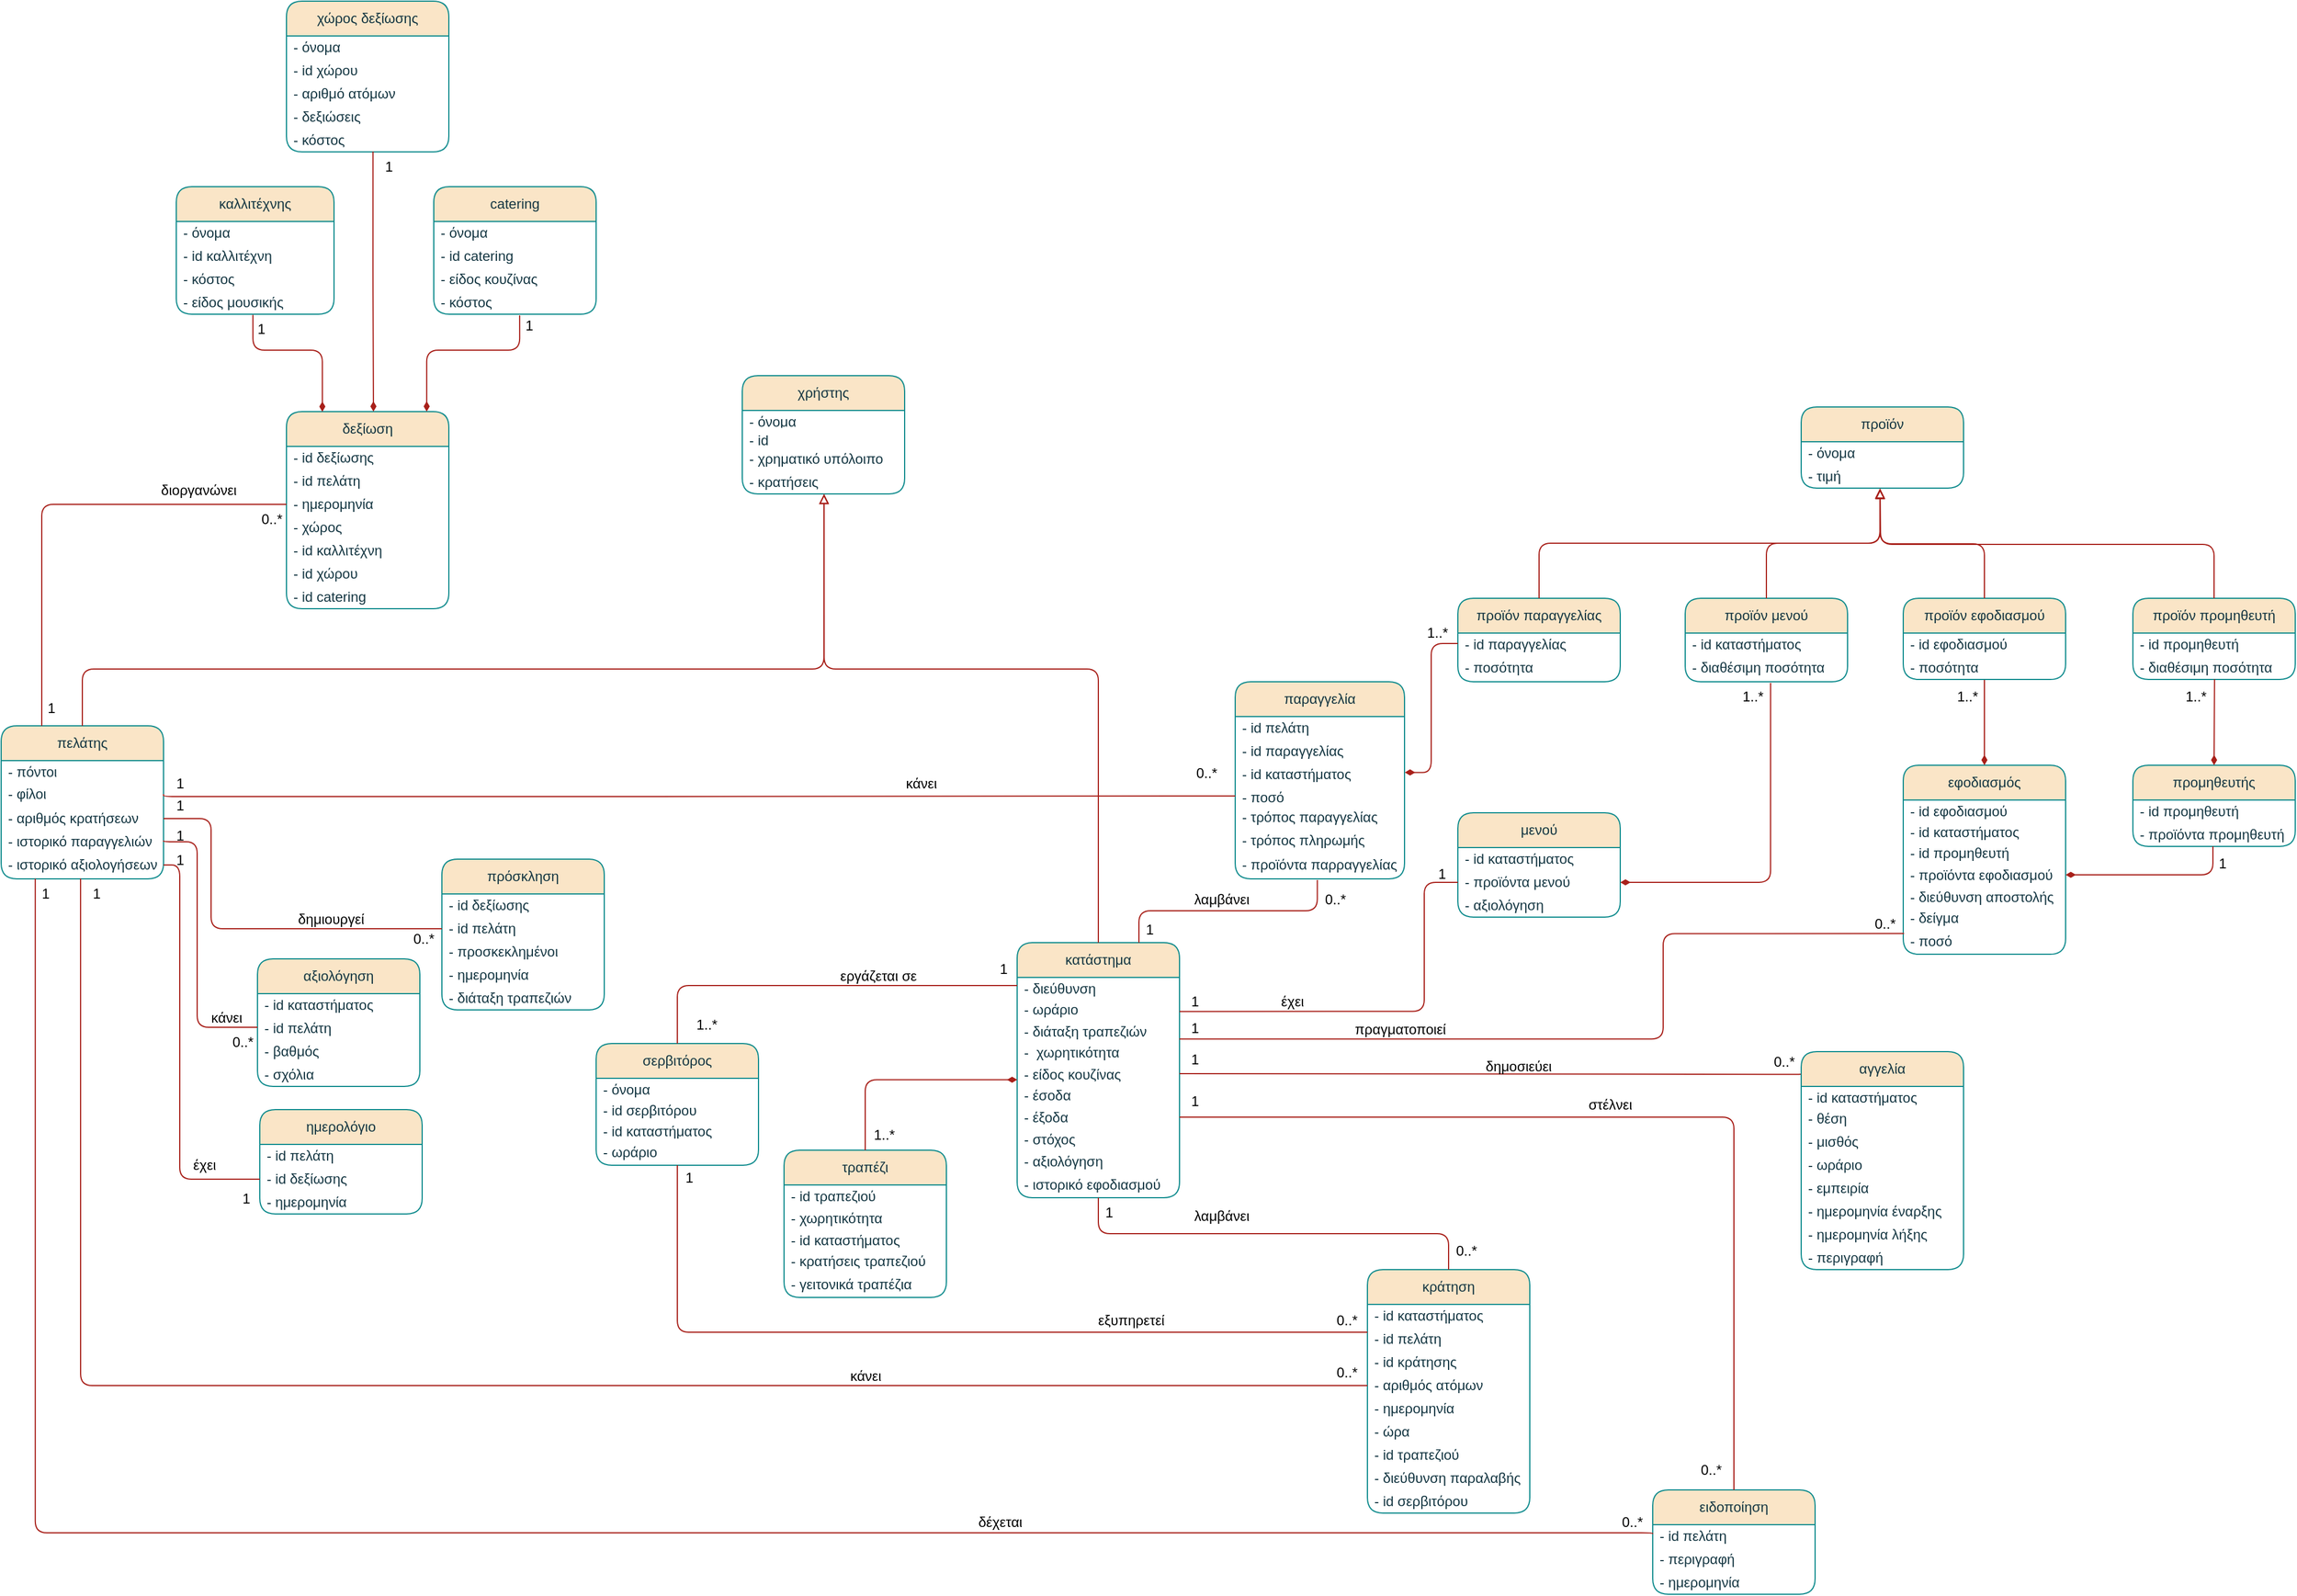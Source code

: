 <mxfile version="21.1.2" type="device">
  <diagram id="C5RBs43oDa-KdzZeNtuy" name="Page-1">
    <mxGraphModel dx="-220" dy="1915" grid="0" gridSize="10" guides="1" tooltips="1" connect="1" arrows="1" fold="1" page="1" pageScale="1" pageWidth="827" pageHeight="1169" background="#ffffff" math="0" shadow="0">
      <root>
        <mxCell id="WIyWlLk6GJQsqaUBKTNV-0" />
        <mxCell id="WIyWlLk6GJQsqaUBKTNV-1" parent="WIyWlLk6GJQsqaUBKTNV-0" />
        <mxCell id="jPD3LhmRUqBXW_XciYKY-1" value="κατάστημα" style="swimlane;fontStyle=0;childLayout=stackLayout;horizontal=1;startSize=30;horizontalStack=0;resizeParent=1;resizeParentMax=0;resizeLast=0;collapsible=1;marginBottom=0;whiteSpace=wrap;html=1;rounded=1;glass=0;shadow=0;labelBackgroundColor=none;fillColor=#FAE5C7;strokeColor=#0F8B8D;fontColor=#143642;" parent="WIyWlLk6GJQsqaUBKTNV-1" vertex="1">
          <mxGeometry x="2769" y="682" width="140" height="220" as="geometry">
            <mxRectangle x="1032" y="130" width="92" height="30" as="alternateBounds" />
          </mxGeometry>
        </mxCell>
        <mxCell id="jPD3LhmRUqBXW_XciYKY-2" value="- διεύθυνση" style="text;strokeColor=none;fillColor=none;align=left;verticalAlign=middle;spacingLeft=4;spacingRight=4;overflow=hidden;points=[[0,0.5],[1,0.5]];portConstraint=eastwest;rotatable=0;whiteSpace=wrap;html=1;glass=0;labelBackgroundColor=none;fontColor=#143642;" parent="jPD3LhmRUqBXW_XciYKY-1" vertex="1">
          <mxGeometry y="30" width="140" height="18" as="geometry" />
        </mxCell>
        <mxCell id="jPD3LhmRUqBXW_XciYKY-92" value="- ωράριο" style="text;strokeColor=none;fillColor=none;align=left;verticalAlign=middle;spacingLeft=4;spacingRight=4;overflow=hidden;points=[[0,0.5],[1,0.5]];portConstraint=eastwest;rotatable=0;whiteSpace=wrap;html=1;glass=0;labelBackgroundColor=none;fontColor=#143642;" parent="jPD3LhmRUqBXW_XciYKY-1" vertex="1">
          <mxGeometry y="48" width="140" height="19" as="geometry" />
        </mxCell>
        <mxCell id="jPD3LhmRUqBXW_XciYKY-101" value="- διάταξη τραπεζιών" style="text;strokeColor=none;fillColor=none;align=left;verticalAlign=middle;spacingLeft=4;spacingRight=4;overflow=hidden;points=[[0,0.5],[1,0.5]];portConstraint=eastwest;rotatable=0;whiteSpace=wrap;html=1;glass=0;labelBackgroundColor=none;fontColor=#143642;" parent="jPD3LhmRUqBXW_XciYKY-1" vertex="1">
          <mxGeometry y="67" width="140" height="18" as="geometry" />
        </mxCell>
        <mxCell id="jPD3LhmRUqBXW_XciYKY-109" value="-&amp;nbsp; χωρητικότητα" style="text;strokeColor=none;fillColor=none;align=left;verticalAlign=middle;spacingLeft=4;spacingRight=4;overflow=hidden;points=[[0,0.5],[1,0.5]];portConstraint=eastwest;rotatable=0;whiteSpace=wrap;html=1;glass=0;labelBackgroundColor=none;fontColor=#143642;" parent="jPD3LhmRUqBXW_XciYKY-1" vertex="1">
          <mxGeometry y="85" width="140" height="19" as="geometry" />
        </mxCell>
        <mxCell id="jPD3LhmRUqBXW_XciYKY-4" value="- είδος κουζίνας" style="text;strokeColor=none;fillColor=none;align=left;verticalAlign=middle;spacingLeft=4;spacingRight=4;overflow=hidden;points=[[0,0.5],[1,0.5]];portConstraint=eastwest;rotatable=0;whiteSpace=wrap;html=1;glass=0;labelBackgroundColor=none;fontColor=#143642;" parent="jPD3LhmRUqBXW_XciYKY-1" vertex="1">
          <mxGeometry y="104" width="140" height="18" as="geometry" />
        </mxCell>
        <mxCell id="jPD3LhmRUqBXW_XciYKY-104" value="- έσοδα&amp;nbsp;" style="text;strokeColor=none;fillColor=none;align=left;verticalAlign=middle;spacingLeft=4;spacingRight=4;overflow=hidden;points=[[0,0.5],[1,0.5]];portConstraint=eastwest;rotatable=0;whiteSpace=wrap;html=1;glass=0;labelBackgroundColor=none;fontColor=#143642;" parent="jPD3LhmRUqBXW_XciYKY-1" vertex="1">
          <mxGeometry y="122" width="140" height="19" as="geometry" />
        </mxCell>
        <mxCell id="jPD3LhmRUqBXW_XciYKY-107" value="- έξοδα" style="text;strokeColor=none;fillColor=none;align=left;verticalAlign=middle;spacingLeft=4;spacingRight=4;overflow=hidden;points=[[0,0.5],[1,0.5]];portConstraint=eastwest;rotatable=0;whiteSpace=wrap;html=1;glass=0;labelBackgroundColor=none;fontColor=#143642;" parent="jPD3LhmRUqBXW_XciYKY-1" vertex="1">
          <mxGeometry y="141" width="140" height="19" as="geometry" />
        </mxCell>
        <mxCell id="jPD3LhmRUqBXW_XciYKY-108" value="- στόχος" style="text;strokeColor=none;fillColor=none;align=left;verticalAlign=middle;spacingLeft=4;spacingRight=4;overflow=hidden;points=[[0,0.5],[1,0.5]];portConstraint=eastwest;rotatable=0;whiteSpace=wrap;html=1;glass=0;labelBackgroundColor=none;fontColor=#143642;" parent="jPD3LhmRUqBXW_XciYKY-1" vertex="1">
          <mxGeometry y="160" width="140" height="19" as="geometry" />
        </mxCell>
        <mxCell id="jPD3LhmRUqBXW_XciYKY-111" value="- αξιολόγηση" style="text;strokeColor=none;fillColor=none;align=left;verticalAlign=middle;spacingLeft=4;spacingRight=4;overflow=hidden;points=[[0,0.5],[1,0.5]];portConstraint=eastwest;rotatable=0;whiteSpace=wrap;html=1;glass=0;labelBackgroundColor=none;fontColor=#143642;" parent="jPD3LhmRUqBXW_XciYKY-1" vertex="1">
          <mxGeometry y="179" width="140" height="19" as="geometry" />
        </mxCell>
        <mxCell id="jPD3LhmRUqBXW_XciYKY-138" value="- ιστορικό εφοδιασμού" style="text;strokeColor=none;fillColor=none;align=left;verticalAlign=middle;spacingLeft=4;spacingRight=4;overflow=hidden;points=[[0,0.5],[1,0.5]];portConstraint=eastwest;rotatable=0;whiteSpace=wrap;html=1;glass=0;labelBackgroundColor=none;fontColor=#143642;" parent="jPD3LhmRUqBXW_XciYKY-1" vertex="1">
          <mxGeometry y="198" width="140" height="22" as="geometry" />
        </mxCell>
        <mxCell id="jPD3LhmRUqBXW_XciYKY-19" value="χρήστης" style="swimlane;fontStyle=0;childLayout=stackLayout;horizontal=1;startSize=30;horizontalStack=0;resizeParent=1;resizeParentMax=0;resizeLast=0;collapsible=1;marginBottom=0;whiteSpace=wrap;html=1;rounded=1;glass=0;labelBackgroundColor=none;fillColor=#FAE5C7;strokeColor=#0F8B8D;fontColor=#143642;" parent="WIyWlLk6GJQsqaUBKTNV-1" vertex="1">
          <mxGeometry x="2532" y="193" width="140" height="102" as="geometry" />
        </mxCell>
        <mxCell id="jPD3LhmRUqBXW_XciYKY-20" value="- όνομα" style="text;strokeColor=none;fillColor=none;align=left;verticalAlign=middle;spacingLeft=4;spacingRight=4;overflow=hidden;points=[[0,0.5],[1,0.5]];portConstraint=eastwest;rotatable=0;whiteSpace=wrap;html=1;glass=0;labelBackgroundColor=none;fontColor=#143642;" parent="jPD3LhmRUqBXW_XciYKY-19" vertex="1">
          <mxGeometry y="30" width="140" height="16" as="geometry" />
        </mxCell>
        <mxCell id="jPD3LhmRUqBXW_XciYKY-22" value="- id" style="text;strokeColor=none;fillColor=none;align=left;verticalAlign=middle;spacingLeft=4;spacingRight=4;overflow=hidden;points=[[0,0.5],[1,0.5]];portConstraint=eastwest;rotatable=0;whiteSpace=wrap;html=1;glass=0;labelBackgroundColor=none;fontColor=#143642;" parent="jPD3LhmRUqBXW_XciYKY-19" vertex="1">
          <mxGeometry y="46" width="140" height="16" as="geometry" />
        </mxCell>
        <mxCell id="jPD3LhmRUqBXW_XciYKY-134" value="- χρηματικό υπόλοιπο" style="text;strokeColor=none;fillColor=none;align=left;verticalAlign=middle;spacingLeft=4;spacingRight=4;overflow=hidden;points=[[0,0.5],[1,0.5]];portConstraint=eastwest;rotatable=0;whiteSpace=wrap;html=1;glass=0;labelBackgroundColor=none;fontColor=#143642;" parent="jPD3LhmRUqBXW_XciYKY-19" vertex="1">
          <mxGeometry y="62" width="140" height="20" as="geometry" />
        </mxCell>
        <mxCell id="jPD3LhmRUqBXW_XciYKY-192" value="- κρατήσεις" style="text;strokeColor=none;fillColor=none;align=left;verticalAlign=middle;spacingLeft=4;spacingRight=4;overflow=hidden;points=[[0,0.5],[1,0.5]];portConstraint=eastwest;rotatable=0;whiteSpace=wrap;html=1;glass=0;labelBackgroundColor=none;fontColor=#143642;" parent="jPD3LhmRUqBXW_XciYKY-19" vertex="1">
          <mxGeometry y="82" width="140" height="20" as="geometry" />
        </mxCell>
        <mxCell id="jPD3LhmRUqBXW_XciYKY-23" value="τραπέζι" style="swimlane;fontStyle=0;childLayout=stackLayout;horizontal=1;startSize=30;horizontalStack=0;resizeParent=1;resizeParentMax=0;resizeLast=0;collapsible=1;marginBottom=0;whiteSpace=wrap;html=1;rounded=1;glass=0;labelBackgroundColor=none;fillColor=#FAE5C7;strokeColor=#0F8B8D;fontColor=#143642;" parent="WIyWlLk6GJQsqaUBKTNV-1" vertex="1">
          <mxGeometry x="2568" y="861" width="140" height="127" as="geometry" />
        </mxCell>
        <mxCell id="jPD3LhmRUqBXW_XciYKY-25" value="- id τραπεζιού" style="text;strokeColor=none;fillColor=none;align=left;verticalAlign=middle;spacingLeft=4;spacingRight=4;overflow=hidden;points=[[0,0.5],[1,0.5]];portConstraint=eastwest;rotatable=0;whiteSpace=wrap;html=1;glass=0;labelBackgroundColor=none;fontColor=#143642;" parent="jPD3LhmRUqBXW_XciYKY-23" vertex="1">
          <mxGeometry y="30" width="140" height="19" as="geometry" />
        </mxCell>
        <mxCell id="jPD3LhmRUqBXW_XciYKY-24" value="- χωρητικότητα" style="text;strokeColor=none;fillColor=none;align=left;verticalAlign=middle;spacingLeft=4;spacingRight=4;overflow=hidden;points=[[0,0.5],[1,0.5]];portConstraint=eastwest;rotatable=0;whiteSpace=wrap;html=1;glass=0;labelBackgroundColor=none;fontColor=#143642;" parent="jPD3LhmRUqBXW_XciYKY-23" vertex="1">
          <mxGeometry y="49" width="140" height="19" as="geometry" />
        </mxCell>
        <mxCell id="jPD3LhmRUqBXW_XciYKY-124" value="- id καταστήματος" style="text;strokeColor=none;fillColor=none;align=left;verticalAlign=middle;spacingLeft=4;spacingRight=4;overflow=hidden;points=[[0,0.5],[1,0.5]];portConstraint=eastwest;rotatable=0;whiteSpace=wrap;html=1;glass=0;labelBackgroundColor=none;fontColor=#143642;" parent="jPD3LhmRUqBXW_XciYKY-23" vertex="1">
          <mxGeometry y="68" width="140" height="18" as="geometry" />
        </mxCell>
        <mxCell id="jPD3LhmRUqBXW_XciYKY-26" value="- κρατήσεις τραπεζιού" style="text;strokeColor=none;fillColor=none;align=left;verticalAlign=middle;spacingLeft=4;spacingRight=4;overflow=hidden;points=[[0,0.5],[1,0.5]];portConstraint=eastwest;rotatable=0;whiteSpace=wrap;html=1;glass=0;labelBackgroundColor=none;fontColor=#143642;" parent="jPD3LhmRUqBXW_XciYKY-23" vertex="1">
          <mxGeometry y="86" width="140" height="19" as="geometry" />
        </mxCell>
        <mxCell id="jPD3LhmRUqBXW_XciYKY-127" value="- γειτονικά τραπέζια" style="text;strokeColor=none;fillColor=none;align=left;verticalAlign=middle;spacingLeft=4;spacingRight=4;overflow=hidden;points=[[0,0.5],[1,0.5]];portConstraint=eastwest;rotatable=0;whiteSpace=wrap;html=1;glass=0;labelBackgroundColor=none;fontColor=#143642;" parent="jPD3LhmRUqBXW_XciYKY-23" vertex="1">
          <mxGeometry y="105" width="140" height="22" as="geometry" />
        </mxCell>
        <mxCell id="jPD3LhmRUqBXW_XciYKY-27" value="μενού" style="swimlane;fontStyle=0;childLayout=stackLayout;horizontal=1;startSize=30;horizontalStack=0;resizeParent=1;resizeParentMax=0;resizeLast=0;collapsible=1;marginBottom=0;whiteSpace=wrap;html=1;rounded=1;glass=0;labelBackgroundColor=none;fillColor=#FAE5C7;strokeColor=#0F8B8D;fontColor=#143642;" parent="WIyWlLk6GJQsqaUBKTNV-1" vertex="1">
          <mxGeometry x="3149" y="570" width="140" height="90" as="geometry" />
        </mxCell>
        <mxCell id="jPD3LhmRUqBXW_XciYKY-28" value="- id καταστήματος" style="text;strokeColor=none;fillColor=none;align=left;verticalAlign=middle;spacingLeft=4;spacingRight=4;overflow=hidden;points=[[0,0.5],[1,0.5]];portConstraint=eastwest;rotatable=0;whiteSpace=wrap;html=1;glass=0;labelBackgroundColor=none;fontColor=#143642;" parent="jPD3LhmRUqBXW_XciYKY-27" vertex="1">
          <mxGeometry y="30" width="140" height="20" as="geometry" />
        </mxCell>
        <mxCell id="jPD3LhmRUqBXW_XciYKY-135" value="- προϊόντα μενού" style="text;strokeColor=none;fillColor=none;align=left;verticalAlign=middle;spacingLeft=4;spacingRight=4;overflow=hidden;points=[[0,0.5],[1,0.5]];portConstraint=eastwest;rotatable=0;whiteSpace=wrap;html=1;glass=0;labelBackgroundColor=none;fontColor=#143642;" parent="jPD3LhmRUqBXW_XciYKY-27" vertex="1">
          <mxGeometry y="50" width="140" height="20" as="geometry" />
        </mxCell>
        <mxCell id="jPD3LhmRUqBXW_XciYKY-153" value="- αξιολόγηση&amp;nbsp;" style="text;strokeColor=none;fillColor=none;align=left;verticalAlign=middle;spacingLeft=4;spacingRight=4;overflow=hidden;points=[[0,0.5],[1,0.5]];portConstraint=eastwest;rotatable=0;whiteSpace=wrap;html=1;glass=0;labelBackgroundColor=none;fontColor=#143642;" parent="jPD3LhmRUqBXW_XciYKY-27" vertex="1">
          <mxGeometry y="70" width="140" height="20" as="geometry" />
        </mxCell>
        <mxCell id="jPD3LhmRUqBXW_XciYKY-35" value="σερβιτόρος" style="swimlane;fontStyle=0;childLayout=stackLayout;horizontal=1;startSize=30;horizontalStack=0;resizeParent=1;resizeParentMax=0;resizeLast=0;collapsible=1;marginBottom=0;whiteSpace=wrap;html=1;rounded=1;glass=0;labelBackgroundColor=none;fillColor=#FAE5C7;strokeColor=#0F8B8D;fontColor=#143642;" parent="WIyWlLk6GJQsqaUBKTNV-1" vertex="1">
          <mxGeometry x="2406" y="769" width="140" height="105" as="geometry" />
        </mxCell>
        <mxCell id="jPD3LhmRUqBXW_XciYKY-36" value="- όνομα" style="text;strokeColor=none;fillColor=none;align=left;verticalAlign=middle;spacingLeft=4;spacingRight=4;overflow=hidden;points=[[0,0.5],[1,0.5]];portConstraint=eastwest;rotatable=0;whiteSpace=wrap;html=1;glass=0;labelBackgroundColor=none;fontColor=#143642;" parent="jPD3LhmRUqBXW_XciYKY-35" vertex="1">
          <mxGeometry y="30" width="140" height="18" as="geometry" />
        </mxCell>
        <mxCell id="jPD3LhmRUqBXW_XciYKY-37" value="- id σερβιτόρου" style="text;strokeColor=none;fillColor=none;align=left;verticalAlign=middle;spacingLeft=4;spacingRight=4;overflow=hidden;points=[[0,0.5],[1,0.5]];portConstraint=eastwest;rotatable=0;whiteSpace=wrap;html=1;glass=0;labelBackgroundColor=none;fontColor=#143642;" parent="jPD3LhmRUqBXW_XciYKY-35" vertex="1">
          <mxGeometry y="48" width="140" height="18" as="geometry" />
        </mxCell>
        <mxCell id="jPD3LhmRUqBXW_XciYKY-38" value="- id καταστήματος" style="text;strokeColor=none;fillColor=none;align=left;verticalAlign=middle;spacingLeft=4;spacingRight=4;overflow=hidden;points=[[0,0.5],[1,0.5]];portConstraint=eastwest;rotatable=0;whiteSpace=wrap;html=1;glass=0;labelBackgroundColor=none;fontColor=#143642;" parent="jPD3LhmRUqBXW_XciYKY-35" vertex="1">
          <mxGeometry y="66" width="140" height="17" as="geometry" />
        </mxCell>
        <mxCell id="jPD3LhmRUqBXW_XciYKY-122" value="- ωράριο" style="text;strokeColor=none;fillColor=none;align=left;verticalAlign=middle;spacingLeft=4;spacingRight=4;overflow=hidden;points=[[0,0.5],[1,0.5]];portConstraint=eastwest;rotatable=0;whiteSpace=wrap;html=1;glass=0;labelBackgroundColor=none;fontColor=#143642;" parent="jPD3LhmRUqBXW_XciYKY-35" vertex="1">
          <mxGeometry y="83" width="140" height="22" as="geometry" />
        </mxCell>
        <mxCell id="jPD3LhmRUqBXW_XciYKY-143" value="προϊόν" style="swimlane;fontStyle=0;childLayout=stackLayout;horizontal=1;startSize=30;horizontalStack=0;resizeParent=1;resizeParentMax=0;resizeLast=0;collapsible=1;marginBottom=0;whiteSpace=wrap;html=1;rounded=1;swimlaneLine=1;glass=0;labelBackgroundColor=none;fillColor=#FAE5C7;strokeColor=#0F8B8D;fontColor=#143642;" parent="WIyWlLk6GJQsqaUBKTNV-1" vertex="1">
          <mxGeometry x="3445" y="220" width="140" height="70" as="geometry">
            <mxRectangle x="867" y="407" width="79" height="30" as="alternateBounds" />
          </mxGeometry>
        </mxCell>
        <mxCell id="jPD3LhmRUqBXW_XciYKY-148" value="- όνομα" style="text;strokeColor=none;fillColor=none;align=left;verticalAlign=middle;spacingLeft=4;spacingRight=4;overflow=hidden;points=[[0,0.5],[1,0.5]];portConstraint=eastwest;rotatable=0;whiteSpace=wrap;html=1;glass=0;labelBackgroundColor=none;fontColor=#143642;" parent="jPD3LhmRUqBXW_XciYKY-143" vertex="1">
          <mxGeometry y="30" width="140" height="20" as="geometry" />
        </mxCell>
        <mxCell id="jPD3LhmRUqBXW_XciYKY-149" value="- τιμή" style="text;strokeColor=none;fillColor=none;align=left;verticalAlign=middle;spacingLeft=4;spacingRight=4;overflow=hidden;points=[[0,0.5],[1,0.5]];portConstraint=eastwest;rotatable=0;whiteSpace=wrap;html=1;glass=0;labelBackgroundColor=none;fontColor=#143642;" parent="jPD3LhmRUqBXW_XciYKY-143" vertex="1">
          <mxGeometry y="50" width="140" height="20" as="geometry" />
        </mxCell>
        <mxCell id="jPD3LhmRUqBXW_XciYKY-154" value="παραγγελία" style="swimlane;fontStyle=0;childLayout=stackLayout;horizontal=1;startSize=30;horizontalStack=0;resizeParent=1;resizeParentMax=0;resizeLast=0;collapsible=1;marginBottom=0;whiteSpace=wrap;html=1;rounded=1;glass=0;labelBackgroundColor=none;fillColor=#FAE5C7;strokeColor=#0F8B8D;fontColor=#143642;" parent="WIyWlLk6GJQsqaUBKTNV-1" vertex="1">
          <mxGeometry x="2957" y="457" width="146" height="170" as="geometry">
            <mxRectangle x="1220" y="367" width="97" height="30" as="alternateBounds" />
          </mxGeometry>
        </mxCell>
        <mxCell id="jPD3LhmRUqBXW_XciYKY-155" value="- id πελάτη" style="text;strokeColor=none;fillColor=none;align=left;verticalAlign=middle;spacingLeft=4;spacingRight=4;overflow=hidden;points=[[0,0.5],[1,0.5]];portConstraint=eastwest;rotatable=0;whiteSpace=wrap;html=1;glass=0;labelBackgroundColor=none;fontColor=#143642;" parent="jPD3LhmRUqBXW_XciYKY-154" vertex="1">
          <mxGeometry y="30" width="146" height="20" as="geometry" />
        </mxCell>
        <mxCell id="jPD3LhmRUqBXW_XciYKY-156" value="- id παραγγελίας" style="text;strokeColor=none;fillColor=none;align=left;verticalAlign=middle;spacingLeft=4;spacingRight=4;overflow=hidden;points=[[0,0.5],[1,0.5]];portConstraint=eastwest;rotatable=0;whiteSpace=wrap;html=1;glass=0;labelBackgroundColor=none;fontColor=#143642;" parent="jPD3LhmRUqBXW_XciYKY-154" vertex="1">
          <mxGeometry y="50" width="146" height="20" as="geometry" />
        </mxCell>
        <mxCell id="jPD3LhmRUqBXW_XciYKY-157" value="- id καταστήματος" style="text;strokeColor=none;fillColor=none;align=left;verticalAlign=middle;spacingLeft=4;spacingRight=4;overflow=hidden;points=[[0,0.5],[1,0.5]];portConstraint=eastwest;rotatable=0;whiteSpace=wrap;html=1;glass=0;labelBackgroundColor=none;fontColor=#143642;" parent="jPD3LhmRUqBXW_XciYKY-154" vertex="1">
          <mxGeometry y="70" width="146" height="20" as="geometry" />
        </mxCell>
        <mxCell id="jPD3LhmRUqBXW_XciYKY-158" value="- ποσό" style="text;strokeColor=none;fillColor=none;align=left;verticalAlign=middle;spacingLeft=4;spacingRight=4;overflow=hidden;points=[[0,0.5],[1,0.5]];portConstraint=eastwest;rotatable=0;whiteSpace=wrap;html=1;glass=0;labelBackgroundColor=none;fontColor=#143642;" parent="jPD3LhmRUqBXW_XciYKY-154" vertex="1">
          <mxGeometry y="90" width="146" height="17" as="geometry" />
        </mxCell>
        <mxCell id="jPD3LhmRUqBXW_XciYKY-159" value="- τρόπος παραγγελίας" style="text;strokeColor=none;fillColor=none;align=left;verticalAlign=middle;spacingLeft=4;spacingRight=4;overflow=hidden;points=[[0,0.5],[1,0.5]];portConstraint=eastwest;rotatable=0;whiteSpace=wrap;html=1;glass=0;labelBackgroundColor=none;fontColor=#143642;" parent="jPD3LhmRUqBXW_XciYKY-154" vertex="1">
          <mxGeometry y="107" width="146" height="20" as="geometry" />
        </mxCell>
        <mxCell id="jPD3LhmRUqBXW_XciYKY-160" value="- τρόπος πληρωμής" style="text;strokeColor=none;fillColor=none;align=left;verticalAlign=middle;spacingLeft=4;spacingRight=4;overflow=hidden;points=[[0,0.5],[1,0.5]];portConstraint=eastwest;rotatable=0;whiteSpace=wrap;html=1;glass=0;labelBackgroundColor=none;fontColor=#143642;" parent="jPD3LhmRUqBXW_XciYKY-154" vertex="1">
          <mxGeometry y="127" width="146" height="18" as="geometry" />
        </mxCell>
        <mxCell id="jPD3LhmRUqBXW_XciYKY-161" value="- προϊόντα παρραγγελίας" style="text;strokeColor=none;fillColor=none;align=left;verticalAlign=middle;spacingLeft=4;spacingRight=4;overflow=hidden;points=[[0,0.5],[1,0.5]];portConstraint=eastwest;rotatable=0;whiteSpace=wrap;html=1;glass=0;labelBackgroundColor=none;fontColor=#143642;" parent="jPD3LhmRUqBXW_XciYKY-154" vertex="1">
          <mxGeometry y="145" width="146" height="25" as="geometry" />
        </mxCell>
        <mxCell id="jPD3LhmRUqBXW_XciYKY-172" value="προϊόν μενού" style="swimlane;fontStyle=0;childLayout=stackLayout;horizontal=1;startSize=30;horizontalStack=0;resizeParent=1;resizeParentMax=0;resizeLast=0;collapsible=1;marginBottom=0;whiteSpace=wrap;html=1;rounded=1;swimlaneLine=1;glass=0;labelBackgroundColor=none;fillColor=#FAE5C7;strokeColor=#0F8B8D;fontColor=#143642;" parent="WIyWlLk6GJQsqaUBKTNV-1" vertex="1">
          <mxGeometry x="3345" y="385" width="140" height="72" as="geometry">
            <mxRectangle x="867" y="407" width="79" height="30" as="alternateBounds" />
          </mxGeometry>
        </mxCell>
        <mxCell id="jPD3LhmRUqBXW_XciYKY-173" value="- id καταστήματος" style="text;strokeColor=none;fillColor=none;align=left;verticalAlign=middle;spacingLeft=4;spacingRight=4;overflow=hidden;points=[[0,0.5],[1,0.5]];portConstraint=eastwest;rotatable=0;whiteSpace=wrap;html=1;glass=0;labelBackgroundColor=none;fontColor=#143642;" parent="jPD3LhmRUqBXW_XciYKY-172" vertex="1">
          <mxGeometry y="30" width="140" height="18" as="geometry" />
        </mxCell>
        <mxCell id="jPD3LhmRUqBXW_XciYKY-176" value="- διαθέσιμη ποσότητα" style="text;strokeColor=none;fillColor=none;align=left;verticalAlign=middle;spacingLeft=4;spacingRight=4;overflow=hidden;points=[[0,0.5],[1,0.5]];portConstraint=eastwest;rotatable=0;whiteSpace=wrap;html=1;glass=0;labelBackgroundColor=none;fontColor=#143642;" parent="jPD3LhmRUqBXW_XciYKY-172" vertex="1">
          <mxGeometry y="48" width="140" height="24" as="geometry" />
        </mxCell>
        <mxCell id="jPD3LhmRUqBXW_XciYKY-177" value="προϊόν παραγγελίας" style="swimlane;fontStyle=0;childLayout=stackLayout;horizontal=1;startSize=30;horizontalStack=0;resizeParent=1;resizeParentMax=0;resizeLast=0;collapsible=1;marginBottom=0;whiteSpace=wrap;html=1;rounded=1;swimlaneLine=1;glass=0;labelBackgroundColor=none;fillColor=#FAE5C7;strokeColor=#0F8B8D;fontColor=#143642;" parent="WIyWlLk6GJQsqaUBKTNV-1" vertex="1">
          <mxGeometry x="3149" y="385" width="140" height="72" as="geometry">
            <mxRectangle x="867" y="407" width="79" height="30" as="alternateBounds" />
          </mxGeometry>
        </mxCell>
        <mxCell id="jPD3LhmRUqBXW_XciYKY-178" value="- id παραγγελίας" style="text;strokeColor=none;fillColor=none;align=left;verticalAlign=middle;spacingLeft=4;spacingRight=4;overflow=hidden;points=[[0,0.5],[1,0.5]];portConstraint=eastwest;rotatable=0;whiteSpace=wrap;html=1;glass=0;labelBackgroundColor=none;fontColor=#143642;" parent="jPD3LhmRUqBXW_XciYKY-177" vertex="1">
          <mxGeometry y="30" width="140" height="18" as="geometry" />
        </mxCell>
        <mxCell id="jPD3LhmRUqBXW_XciYKY-181" value="- ποσότητα" style="text;strokeColor=none;fillColor=none;align=left;verticalAlign=middle;spacingLeft=4;spacingRight=4;overflow=hidden;points=[[0,0.5],[1,0.5]];portConstraint=eastwest;rotatable=0;whiteSpace=wrap;html=1;glass=0;labelBackgroundColor=none;fontColor=#143642;" parent="jPD3LhmRUqBXW_XciYKY-177" vertex="1">
          <mxGeometry y="48" width="140" height="24" as="geometry" />
        </mxCell>
        <mxCell id="jPD3LhmRUqBXW_XciYKY-182" value="κράτηση" style="swimlane;fontStyle=0;childLayout=stackLayout;horizontal=1;startSize=30;horizontalStack=0;resizeParent=1;resizeParentMax=0;resizeLast=0;collapsible=1;marginBottom=0;whiteSpace=wrap;html=1;rounded=1;glass=0;labelBackgroundColor=none;fillColor=#FAE5C7;strokeColor=#0F8B8D;fontColor=#143642;" parent="WIyWlLk6GJQsqaUBKTNV-1" vertex="1">
          <mxGeometry x="3071" y="964" width="140" height="210" as="geometry" />
        </mxCell>
        <mxCell id="jPD3LhmRUqBXW_XciYKY-183" value="- id καταστήματος" style="text;strokeColor=none;fillColor=none;align=left;verticalAlign=middle;spacingLeft=4;spacingRight=4;overflow=hidden;points=[[0,0.5],[1,0.5]];portConstraint=eastwest;rotatable=0;whiteSpace=wrap;html=1;glass=0;labelBackgroundColor=none;fontColor=#143642;" parent="jPD3LhmRUqBXW_XciYKY-182" vertex="1">
          <mxGeometry y="30" width="140" height="20" as="geometry" />
        </mxCell>
        <mxCell id="jPD3LhmRUqBXW_XciYKY-184" value="- id πελάτη" style="text;strokeColor=none;fillColor=none;align=left;verticalAlign=middle;spacingLeft=4;spacingRight=4;overflow=hidden;points=[[0,0.5],[1,0.5]];portConstraint=eastwest;rotatable=0;whiteSpace=wrap;html=1;glass=0;labelBackgroundColor=none;fontColor=#143642;" parent="jPD3LhmRUqBXW_XciYKY-182" vertex="1">
          <mxGeometry y="50" width="140" height="20" as="geometry" />
        </mxCell>
        <mxCell id="jPD3LhmRUqBXW_XciYKY-186" value="- id κράτησης" style="text;strokeColor=none;fillColor=none;align=left;verticalAlign=middle;spacingLeft=4;spacingRight=4;overflow=hidden;points=[[0,0.5],[1,0.5]];portConstraint=eastwest;rotatable=0;whiteSpace=wrap;html=1;glass=0;labelBackgroundColor=none;fontColor=#143642;" parent="jPD3LhmRUqBXW_XciYKY-182" vertex="1">
          <mxGeometry y="70" width="140" height="20" as="geometry" />
        </mxCell>
        <mxCell id="jPD3LhmRUqBXW_XciYKY-187" value="- αριθμός ατόμων" style="text;strokeColor=none;fillColor=none;align=left;verticalAlign=middle;spacingLeft=4;spacingRight=4;overflow=hidden;points=[[0,0.5],[1,0.5]];portConstraint=eastwest;rotatable=0;whiteSpace=wrap;html=1;glass=0;labelBackgroundColor=none;fontColor=#143642;" parent="jPD3LhmRUqBXW_XciYKY-182" vertex="1">
          <mxGeometry y="90" width="140" height="20" as="geometry" />
        </mxCell>
        <mxCell id="jPD3LhmRUqBXW_XciYKY-188" value="- ημερομηνία" style="text;strokeColor=none;fillColor=none;align=left;verticalAlign=middle;spacingLeft=4;spacingRight=4;overflow=hidden;points=[[0,0.5],[1,0.5]];portConstraint=eastwest;rotatable=0;whiteSpace=wrap;html=1;glass=0;labelBackgroundColor=none;fontColor=#143642;" parent="jPD3LhmRUqBXW_XciYKY-182" vertex="1">
          <mxGeometry y="110" width="140" height="20" as="geometry" />
        </mxCell>
        <mxCell id="jPD3LhmRUqBXW_XciYKY-189" value="- ώρα" style="text;strokeColor=none;fillColor=none;align=left;verticalAlign=middle;spacingLeft=4;spacingRight=4;overflow=hidden;points=[[0,0.5],[1,0.5]];portConstraint=eastwest;rotatable=0;whiteSpace=wrap;html=1;glass=0;labelBackgroundColor=none;fontColor=#143642;" parent="jPD3LhmRUqBXW_XciYKY-182" vertex="1">
          <mxGeometry y="130" width="140" height="20" as="geometry" />
        </mxCell>
        <mxCell id="jPD3LhmRUqBXW_XciYKY-191" value="- id τραπεζιού" style="text;strokeColor=none;fillColor=none;align=left;verticalAlign=middle;spacingLeft=4;spacingRight=4;overflow=hidden;points=[[0,0.5],[1,0.5]];portConstraint=eastwest;rotatable=0;whiteSpace=wrap;html=1;glass=0;labelBackgroundColor=none;fontColor=#143642;" parent="jPD3LhmRUqBXW_XciYKY-182" vertex="1">
          <mxGeometry y="150" width="140" height="20" as="geometry" />
        </mxCell>
        <mxCell id="jPD3LhmRUqBXW_XciYKY-190" value="- διεύθυνση παραλαβής" style="text;strokeColor=none;fillColor=none;align=left;verticalAlign=middle;spacingLeft=4;spacingRight=4;overflow=hidden;points=[[0,0.5],[1,0.5]];portConstraint=eastwest;rotatable=0;whiteSpace=wrap;html=1;glass=0;labelBackgroundColor=none;fontColor=#143642;" parent="jPD3LhmRUqBXW_XciYKY-182" vertex="1">
          <mxGeometry y="170" width="140" height="20" as="geometry" />
        </mxCell>
        <mxCell id="j1QLpnbnftJN632dYdU--0" value="- id σερβιτόρου" style="text;strokeColor=none;fillColor=none;align=left;verticalAlign=middle;spacingLeft=4;spacingRight=4;overflow=hidden;points=[[0,0.5],[1,0.5]];portConstraint=eastwest;rotatable=0;whiteSpace=wrap;html=1;glass=0;labelBackgroundColor=none;fontColor=#143642;" vertex="1" parent="jPD3LhmRUqBXW_XciYKY-182">
          <mxGeometry y="190" width="140" height="20" as="geometry" />
        </mxCell>
        <mxCell id="whyVqAES7MqAua8NVSyL-0" value="εφοδιασμός" style="swimlane;fontStyle=0;childLayout=stackLayout;horizontal=1;startSize=30;horizontalStack=0;resizeParent=1;resizeParentMax=0;resizeLast=0;collapsible=1;marginBottom=0;whiteSpace=wrap;html=1;rounded=1;glass=0;shadow=0;labelBackgroundColor=none;fillColor=#FAE5C7;strokeColor=#0F8B8D;fontColor=#143642;" parent="WIyWlLk6GJQsqaUBKTNV-1" vertex="1">
          <mxGeometry x="3533" y="529" width="140" height="163" as="geometry">
            <mxRectangle x="1032" y="130" width="92" height="30" as="alternateBounds" />
          </mxGeometry>
        </mxCell>
        <mxCell id="whyVqAES7MqAua8NVSyL-3" value="- id εφοδιασμού" style="text;strokeColor=none;fillColor=none;align=left;verticalAlign=middle;spacingLeft=4;spacingRight=4;overflow=hidden;points=[[0,0.5],[1,0.5]];portConstraint=eastwest;rotatable=0;whiteSpace=wrap;html=1;glass=0;labelBackgroundColor=none;fontColor=#143642;" parent="whyVqAES7MqAua8NVSyL-0" vertex="1">
          <mxGeometry y="30" width="140" height="18" as="geometry" />
        </mxCell>
        <mxCell id="whyVqAES7MqAua8NVSyL-1" value="- id καταστήματος" style="text;strokeColor=none;fillColor=none;align=left;verticalAlign=middle;spacingLeft=4;spacingRight=4;overflow=hidden;points=[[0,0.5],[1,0.5]];portConstraint=eastwest;rotatable=0;whiteSpace=wrap;html=1;glass=0;labelBackgroundColor=none;fontColor=#143642;" parent="whyVqAES7MqAua8NVSyL-0" vertex="1">
          <mxGeometry y="48" width="140" height="18" as="geometry" />
        </mxCell>
        <mxCell id="whyVqAES7MqAua8NVSyL-2" value="- id προμηθευτή" style="text;strokeColor=none;fillColor=none;align=left;verticalAlign=middle;spacingLeft=4;spacingRight=4;overflow=hidden;points=[[0,0.5],[1,0.5]];portConstraint=eastwest;rotatable=0;whiteSpace=wrap;html=1;glass=0;labelBackgroundColor=none;fontColor=#143642;" parent="whyVqAES7MqAua8NVSyL-0" vertex="1">
          <mxGeometry y="66" width="140" height="19" as="geometry" />
        </mxCell>
        <mxCell id="whyVqAES7MqAua8NVSyL-4" value="- προϊόντα εφοδιασμού" style="text;strokeColor=none;fillColor=none;align=left;verticalAlign=middle;spacingLeft=4;spacingRight=4;overflow=hidden;points=[[0,0.5],[1,0.5]];portConstraint=eastwest;rotatable=0;whiteSpace=wrap;html=1;glass=0;labelBackgroundColor=none;fontColor=#143642;" parent="whyVqAES7MqAua8NVSyL-0" vertex="1">
          <mxGeometry y="85" width="140" height="19" as="geometry" />
        </mxCell>
        <mxCell id="whyVqAES7MqAua8NVSyL-5" value="- διεύθυνση αποστολής" style="text;strokeColor=none;fillColor=none;align=left;verticalAlign=middle;spacingLeft=4;spacingRight=4;overflow=hidden;points=[[0,0.5],[1,0.5]];portConstraint=eastwest;rotatable=0;whiteSpace=wrap;html=1;glass=0;labelBackgroundColor=none;fontColor=#143642;" parent="whyVqAES7MqAua8NVSyL-0" vertex="1">
          <mxGeometry y="104" width="140" height="18" as="geometry" />
        </mxCell>
        <mxCell id="whyVqAES7MqAua8NVSyL-6" value="- δείγμα" style="text;strokeColor=none;fillColor=none;align=left;verticalAlign=middle;spacingLeft=4;spacingRight=4;overflow=hidden;points=[[0,0.5],[1,0.5]];portConstraint=eastwest;rotatable=0;whiteSpace=wrap;html=1;glass=0;labelBackgroundColor=none;fontColor=#143642;" parent="whyVqAES7MqAua8NVSyL-0" vertex="1">
          <mxGeometry y="122" width="140" height="19" as="geometry" />
        </mxCell>
        <mxCell id="whyVqAES7MqAua8NVSyL-10" value="- ποσό" style="text;strokeColor=none;fillColor=none;align=left;verticalAlign=middle;spacingLeft=4;spacingRight=4;overflow=hidden;points=[[0,0.5],[1,0.5]];portConstraint=eastwest;rotatable=0;whiteSpace=wrap;html=1;glass=0;labelBackgroundColor=none;fontColor=#143642;" parent="whyVqAES7MqAua8NVSyL-0" vertex="1">
          <mxGeometry y="141" width="140" height="22" as="geometry" />
        </mxCell>
        <mxCell id="whyVqAES7MqAua8NVSyL-12" value="προμηθευτής" style="swimlane;fontStyle=0;childLayout=stackLayout;horizontal=1;startSize=30;horizontalStack=0;resizeParent=1;resizeParentMax=0;resizeLast=0;collapsible=1;marginBottom=0;whiteSpace=wrap;html=1;rounded=1;glass=0;labelBackgroundColor=none;fillColor=#FAE5C7;strokeColor=#0F8B8D;fontColor=#143642;" parent="WIyWlLk6GJQsqaUBKTNV-1" vertex="1">
          <mxGeometry x="3731" y="529" width="140" height="70" as="geometry" />
        </mxCell>
        <mxCell id="whyVqAES7MqAua8NVSyL-13" value="- id προμηθευτή" style="text;strokeColor=none;fillColor=none;align=left;verticalAlign=middle;spacingLeft=4;spacingRight=4;overflow=hidden;points=[[0,0.5],[1,0.5]];portConstraint=eastwest;rotatable=0;whiteSpace=wrap;html=1;glass=0;labelBackgroundColor=none;fontColor=#143642;" parent="whyVqAES7MqAua8NVSyL-12" vertex="1">
          <mxGeometry y="30" width="140" height="20" as="geometry" />
        </mxCell>
        <mxCell id="whyVqAES7MqAua8NVSyL-14" value="- προϊόντα προμηθευτή" style="text;strokeColor=none;fillColor=none;align=left;verticalAlign=middle;spacingLeft=4;spacingRight=4;overflow=hidden;points=[[0,0.5],[1,0.5]];portConstraint=eastwest;rotatable=0;whiteSpace=wrap;html=1;glass=0;labelBackgroundColor=none;fontColor=#143642;" parent="whyVqAES7MqAua8NVSyL-12" vertex="1">
          <mxGeometry y="50" width="140" height="20" as="geometry" />
        </mxCell>
        <mxCell id="whyVqAES7MqAua8NVSyL-16" value="προϊόν προμηθευτή" style="swimlane;fontStyle=0;childLayout=stackLayout;horizontal=1;startSize=30;horizontalStack=0;resizeParent=1;resizeParentMax=0;resizeLast=0;collapsible=1;marginBottom=0;whiteSpace=wrap;html=1;rounded=1;glass=0;labelBackgroundColor=none;fillColor=#FAE5C7;strokeColor=#0F8B8D;fontColor=#143642;" parent="WIyWlLk6GJQsqaUBKTNV-1" vertex="1">
          <mxGeometry x="3731" y="385" width="140" height="70" as="geometry" />
        </mxCell>
        <mxCell id="whyVqAES7MqAua8NVSyL-17" value="- id προμηθευτή" style="text;strokeColor=none;fillColor=none;align=left;verticalAlign=middle;spacingLeft=4;spacingRight=4;overflow=hidden;points=[[0,0.5],[1,0.5]];portConstraint=eastwest;rotatable=0;whiteSpace=wrap;html=1;glass=0;labelBackgroundColor=none;fontColor=#143642;" parent="whyVqAES7MqAua8NVSyL-16" vertex="1">
          <mxGeometry y="30" width="140" height="20" as="geometry" />
        </mxCell>
        <mxCell id="whyVqAES7MqAua8NVSyL-18" value="- διαθέσιμη ποσότητα" style="text;strokeColor=none;fillColor=none;align=left;verticalAlign=middle;spacingLeft=4;spacingRight=4;overflow=hidden;points=[[0,0.5],[1,0.5]];portConstraint=eastwest;rotatable=0;whiteSpace=wrap;html=1;glass=0;labelBackgroundColor=none;fontColor=#143642;" parent="whyVqAES7MqAua8NVSyL-16" vertex="1">
          <mxGeometry y="50" width="140" height="20" as="geometry" />
        </mxCell>
        <mxCell id="whyVqAES7MqAua8NVSyL-19" value="προϊόν εφοδιασμού" style="swimlane;fontStyle=0;childLayout=stackLayout;horizontal=1;startSize=30;horizontalStack=0;resizeParent=1;resizeParentMax=0;resizeLast=0;collapsible=1;marginBottom=0;whiteSpace=wrap;html=1;rounded=1;glass=0;labelBackgroundColor=none;fillColor=#FAE5C7;strokeColor=#0F8B8D;fontColor=#143642;" parent="WIyWlLk6GJQsqaUBKTNV-1" vertex="1">
          <mxGeometry x="3533" y="385" width="140" height="70" as="geometry" />
        </mxCell>
        <mxCell id="whyVqAES7MqAua8NVSyL-20" value="- id εφοδιασμού" style="text;strokeColor=none;fillColor=none;align=left;verticalAlign=middle;spacingLeft=4;spacingRight=4;overflow=hidden;points=[[0,0.5],[1,0.5]];portConstraint=eastwest;rotatable=0;whiteSpace=wrap;html=1;glass=0;labelBackgroundColor=none;fontColor=#143642;" parent="whyVqAES7MqAua8NVSyL-19" vertex="1">
          <mxGeometry y="30" width="140" height="20" as="geometry" />
        </mxCell>
        <mxCell id="whyVqAES7MqAua8NVSyL-21" value="- ποσότητα" style="text;strokeColor=none;fillColor=none;align=left;verticalAlign=middle;spacingLeft=4;spacingRight=4;overflow=hidden;points=[[0,0.5],[1,0.5]];portConstraint=eastwest;rotatable=0;whiteSpace=wrap;html=1;glass=0;labelBackgroundColor=none;fontColor=#143642;" parent="whyVqAES7MqAua8NVSyL-19" vertex="1">
          <mxGeometry y="50" width="140" height="20" as="geometry" />
        </mxCell>
        <mxCell id="whyVqAES7MqAua8NVSyL-22" value="αξιολόγηση" style="swimlane;fontStyle=0;childLayout=stackLayout;horizontal=1;startSize=30;horizontalStack=0;resizeParent=1;resizeParentMax=0;resizeLast=0;collapsible=1;marginBottom=0;whiteSpace=wrap;html=1;rounded=1;glass=0;labelBackgroundColor=none;fillColor=#FAE5C7;strokeColor=#0F8B8D;fontColor=#143642;" parent="WIyWlLk6GJQsqaUBKTNV-1" vertex="1">
          <mxGeometry x="2114" y="696" width="140" height="110" as="geometry" />
        </mxCell>
        <mxCell id="whyVqAES7MqAua8NVSyL-23" value="- id καταστήματος" style="text;strokeColor=none;fillColor=none;align=left;verticalAlign=middle;spacingLeft=4;spacingRight=4;overflow=hidden;points=[[0,0.5],[1,0.5]];portConstraint=eastwest;rotatable=0;whiteSpace=wrap;html=1;glass=0;labelBackgroundColor=none;fontColor=#143642;" parent="whyVqAES7MqAua8NVSyL-22" vertex="1">
          <mxGeometry y="30" width="140" height="20" as="geometry" />
        </mxCell>
        <mxCell id="whyVqAES7MqAua8NVSyL-24" value="- id πελάτη" style="text;strokeColor=none;fillColor=none;align=left;verticalAlign=middle;spacingLeft=4;spacingRight=4;overflow=hidden;points=[[0,0.5],[1,0.5]];portConstraint=eastwest;rotatable=0;whiteSpace=wrap;html=1;glass=0;labelBackgroundColor=none;fontColor=#143642;" parent="whyVqAES7MqAua8NVSyL-22" vertex="1">
          <mxGeometry y="50" width="140" height="20" as="geometry" />
        </mxCell>
        <mxCell id="whyVqAES7MqAua8NVSyL-26" value="- βαθμός" style="text;strokeColor=none;fillColor=none;align=left;verticalAlign=middle;spacingLeft=4;spacingRight=4;overflow=hidden;points=[[0,0.5],[1,0.5]];portConstraint=eastwest;rotatable=0;whiteSpace=wrap;html=1;glass=0;labelBackgroundColor=none;fontColor=#143642;" parent="whyVqAES7MqAua8NVSyL-22" vertex="1">
          <mxGeometry y="70" width="140" height="20" as="geometry" />
        </mxCell>
        <mxCell id="whyVqAES7MqAua8NVSyL-27" value="- σχόλια&lt;span style=&quot;white-space: pre;&quot;&gt;	&lt;/span&gt;" style="text;strokeColor=none;fillColor=none;align=left;verticalAlign=middle;spacingLeft=4;spacingRight=4;overflow=hidden;points=[[0,0.5],[1,0.5]];portConstraint=eastwest;rotatable=0;whiteSpace=wrap;html=1;glass=0;labelBackgroundColor=none;fontColor=#143642;" parent="whyVqAES7MqAua8NVSyL-22" vertex="1">
          <mxGeometry y="90" width="140" height="20" as="geometry" />
        </mxCell>
        <mxCell id="whyVqAES7MqAua8NVSyL-28" value="αγγελία" style="swimlane;fontStyle=0;childLayout=stackLayout;horizontal=1;startSize=30;horizontalStack=0;resizeParent=1;resizeParentMax=0;resizeLast=0;collapsible=1;marginBottom=0;whiteSpace=wrap;html=1;rounded=1;glass=0;labelBackgroundColor=none;fillColor=#FAE5C7;strokeColor=#0F8B8D;fontColor=#143642;" parent="WIyWlLk6GJQsqaUBKTNV-1" vertex="1">
          <mxGeometry x="3445" y="776" width="140" height="188" as="geometry">
            <mxRectangle x="1388" y="534" width="75" height="30" as="alternateBounds" />
          </mxGeometry>
        </mxCell>
        <mxCell id="whyVqAES7MqAua8NVSyL-29" value="- id καταστήματος" style="text;strokeColor=none;fillColor=none;align=left;verticalAlign=middle;spacingLeft=4;spacingRight=4;overflow=hidden;points=[[0,0.5],[1,0.5]];portConstraint=eastwest;rotatable=0;whiteSpace=wrap;html=1;glass=0;labelBackgroundColor=none;fontColor=#143642;" parent="whyVqAES7MqAua8NVSyL-28" vertex="1">
          <mxGeometry y="30" width="140" height="18" as="geometry" />
        </mxCell>
        <mxCell id="whyVqAES7MqAua8NVSyL-35" value="- θέση" style="text;strokeColor=none;fillColor=none;align=left;verticalAlign=middle;spacingLeft=4;spacingRight=4;overflow=hidden;points=[[0,0.5],[1,0.5]];portConstraint=eastwest;rotatable=0;whiteSpace=wrap;html=1;glass=0;labelBackgroundColor=none;fontColor=#143642;" parent="whyVqAES7MqAua8NVSyL-28" vertex="1">
          <mxGeometry y="48" width="140" height="20" as="geometry" />
        </mxCell>
        <mxCell id="whyVqAES7MqAua8NVSyL-34" value="- μισθός" style="text;strokeColor=none;fillColor=none;align=left;verticalAlign=middle;spacingLeft=4;spacingRight=4;overflow=hidden;points=[[0,0.5],[1,0.5]];portConstraint=eastwest;rotatable=0;whiteSpace=wrap;html=1;glass=0;labelBackgroundColor=none;fontColor=#143642;" parent="whyVqAES7MqAua8NVSyL-28" vertex="1">
          <mxGeometry y="68" width="140" height="20" as="geometry" />
        </mxCell>
        <mxCell id="whyVqAES7MqAua8NVSyL-36" value="- ωράριο" style="text;strokeColor=none;fillColor=none;align=left;verticalAlign=middle;spacingLeft=4;spacingRight=4;overflow=hidden;points=[[0,0.5],[1,0.5]];portConstraint=eastwest;rotatable=0;whiteSpace=wrap;html=1;glass=0;labelBackgroundColor=none;fontColor=#143642;" parent="whyVqAES7MqAua8NVSyL-28" vertex="1">
          <mxGeometry y="88" width="140" height="20" as="geometry" />
        </mxCell>
        <mxCell id="whyVqAES7MqAua8NVSyL-41" value="- εμπειρία" style="text;strokeColor=none;fillColor=none;align=left;verticalAlign=middle;spacingLeft=4;spacingRight=4;overflow=hidden;points=[[0,0.5],[1,0.5]];portConstraint=eastwest;rotatable=0;whiteSpace=wrap;html=1;glass=0;labelBackgroundColor=none;fontColor=#143642;" parent="whyVqAES7MqAua8NVSyL-28" vertex="1">
          <mxGeometry y="108" width="140" height="20" as="geometry" />
        </mxCell>
        <mxCell id="whyVqAES7MqAua8NVSyL-37" value="- ημερομηνία έναρξης" style="text;strokeColor=none;fillColor=none;align=left;verticalAlign=middle;spacingLeft=4;spacingRight=4;overflow=hidden;points=[[0,0.5],[1,0.5]];portConstraint=eastwest;rotatable=0;whiteSpace=wrap;html=1;glass=0;labelBackgroundColor=none;fontColor=#143642;" parent="whyVqAES7MqAua8NVSyL-28" vertex="1">
          <mxGeometry y="128" width="140" height="20" as="geometry" />
        </mxCell>
        <mxCell id="whyVqAES7MqAua8NVSyL-45" value="- ημερομηνία λήξης" style="text;strokeColor=none;fillColor=none;align=left;verticalAlign=middle;spacingLeft=4;spacingRight=4;overflow=hidden;points=[[0,0.5],[1,0.5]];portConstraint=eastwest;rotatable=0;whiteSpace=wrap;html=1;glass=0;labelBackgroundColor=none;fontColor=#143642;" parent="whyVqAES7MqAua8NVSyL-28" vertex="1">
          <mxGeometry y="148" width="140" height="20" as="geometry" />
        </mxCell>
        <mxCell id="whyVqAES7MqAua8NVSyL-117" value="- περιγραφή" style="text;strokeColor=none;fillColor=none;align=left;verticalAlign=middle;spacingLeft=4;spacingRight=4;overflow=hidden;points=[[0,0.5],[1,0.5]];portConstraint=eastwest;rotatable=0;whiteSpace=wrap;html=1;glass=0;labelBackgroundColor=none;fontColor=#143642;" parent="whyVqAES7MqAua8NVSyL-28" vertex="1">
          <mxGeometry y="168" width="140" height="20" as="geometry" />
        </mxCell>
        <mxCell id="whyVqAES7MqAua8NVSyL-38" value="ημερολόγιο" style="swimlane;fontStyle=0;childLayout=stackLayout;horizontal=1;startSize=30;horizontalStack=0;resizeParent=1;resizeParentMax=0;resizeLast=0;collapsible=1;marginBottom=0;whiteSpace=wrap;html=1;rounded=1;glass=0;labelBackgroundColor=none;fillColor=#FAE5C7;strokeColor=#0F8B8D;fontColor=#143642;" parent="WIyWlLk6GJQsqaUBKTNV-1" vertex="1">
          <mxGeometry x="2116" y="826" width="140" height="90" as="geometry">
            <mxRectangle x="2093" y="826" width="95" height="30" as="alternateBounds" />
          </mxGeometry>
        </mxCell>
        <mxCell id="whyVqAES7MqAua8NVSyL-39" value="- id πελάτη" style="text;strokeColor=none;fillColor=none;align=left;verticalAlign=middle;spacingLeft=4;spacingRight=4;overflow=hidden;points=[[0,0.5],[1,0.5]];portConstraint=eastwest;rotatable=0;whiteSpace=wrap;html=1;glass=0;labelBackgroundColor=none;fontColor=#143642;" parent="whyVqAES7MqAua8NVSyL-38" vertex="1">
          <mxGeometry y="30" width="140" height="20" as="geometry" />
        </mxCell>
        <mxCell id="whyVqAES7MqAua8NVSyL-40" value="- id δεξίωσης" style="text;strokeColor=none;fillColor=none;align=left;verticalAlign=middle;spacingLeft=4;spacingRight=4;overflow=hidden;points=[[0,0.5],[1,0.5]];portConstraint=eastwest;rotatable=0;whiteSpace=wrap;html=1;glass=0;labelBackgroundColor=none;fontColor=#143642;" parent="whyVqAES7MqAua8NVSyL-38" vertex="1">
          <mxGeometry y="50" width="140" height="20" as="geometry" />
        </mxCell>
        <mxCell id="whyVqAES7MqAua8NVSyL-46" value="- ημερομηνία" style="text;strokeColor=none;fillColor=none;align=left;verticalAlign=middle;spacingLeft=4;spacingRight=4;overflow=hidden;points=[[0,0.5],[1,0.5]];portConstraint=eastwest;rotatable=0;whiteSpace=wrap;html=1;glass=0;labelBackgroundColor=none;fontColor=#143642;" parent="whyVqAES7MqAua8NVSyL-38" vertex="1">
          <mxGeometry y="70" width="140" height="20" as="geometry" />
        </mxCell>
        <mxCell id="whyVqAES7MqAua8NVSyL-47" value="καλλιτέχνης" style="swimlane;fontStyle=0;childLayout=stackLayout;horizontal=1;startSize=30;horizontalStack=0;resizeParent=1;resizeParentMax=0;resizeLast=0;collapsible=1;marginBottom=0;whiteSpace=wrap;html=1;rounded=1;glass=0;labelBackgroundColor=none;fillColor=#FAE5C7;strokeColor=#0F8B8D;fontColor=#143642;" parent="WIyWlLk6GJQsqaUBKTNV-1" vertex="1">
          <mxGeometry x="2044" y="30" width="136" height="110" as="geometry" />
        </mxCell>
        <mxCell id="whyVqAES7MqAua8NVSyL-48" value="- όνομα" style="text;strokeColor=none;fillColor=none;align=left;verticalAlign=middle;spacingLeft=4;spacingRight=4;overflow=hidden;points=[[0,0.5],[1,0.5]];portConstraint=eastwest;rotatable=0;whiteSpace=wrap;html=1;glass=0;labelBackgroundColor=none;fontColor=#143642;" parent="whyVqAES7MqAua8NVSyL-47" vertex="1">
          <mxGeometry y="30" width="136" height="20" as="geometry" />
        </mxCell>
        <mxCell id="whyVqAES7MqAua8NVSyL-49" value="- id καλλιτέχνη" style="text;strokeColor=none;fillColor=none;align=left;verticalAlign=middle;spacingLeft=4;spacingRight=4;overflow=hidden;points=[[0,0.5],[1,0.5]];portConstraint=eastwest;rotatable=0;whiteSpace=wrap;html=1;glass=0;labelBackgroundColor=none;fontColor=#143642;" parent="whyVqAES7MqAua8NVSyL-47" vertex="1">
          <mxGeometry y="50" width="136" height="20" as="geometry" />
        </mxCell>
        <mxCell id="whyVqAES7MqAua8NVSyL-59" value="- κόστος" style="text;strokeColor=none;fillColor=none;align=left;verticalAlign=middle;spacingLeft=4;spacingRight=4;overflow=hidden;points=[[0,0.5],[1,0.5]];portConstraint=eastwest;rotatable=0;whiteSpace=wrap;html=1;glass=0;labelBackgroundColor=none;fontColor=#143642;" parent="whyVqAES7MqAua8NVSyL-47" vertex="1">
          <mxGeometry y="70" width="136" height="20" as="geometry" />
        </mxCell>
        <mxCell id="whyVqAES7MqAua8NVSyL-58" value="- είδος μουσικής" style="text;strokeColor=none;fillColor=none;align=left;verticalAlign=middle;spacingLeft=4;spacingRight=4;overflow=hidden;points=[[0,0.5],[1,0.5]];portConstraint=eastwest;rotatable=0;whiteSpace=wrap;html=1;glass=0;labelBackgroundColor=none;fontColor=#143642;" parent="whyVqAES7MqAua8NVSyL-47" vertex="1">
          <mxGeometry y="90" width="136" height="20" as="geometry" />
        </mxCell>
        <mxCell id="whyVqAES7MqAua8NVSyL-51" value="χώρος δεξίωσης" style="swimlane;fontStyle=0;childLayout=stackLayout;horizontal=1;startSize=30;horizontalStack=0;resizeParent=1;resizeParentMax=0;resizeLast=0;collapsible=1;marginBottom=0;whiteSpace=wrap;html=1;rounded=1;glass=0;labelBackgroundColor=none;fillColor=#FAE5C7;strokeColor=#0F8B8D;fontColor=#143642;" parent="WIyWlLk6GJQsqaUBKTNV-1" vertex="1">
          <mxGeometry x="2139" y="-130" width="140" height="130" as="geometry" />
        </mxCell>
        <mxCell id="whyVqAES7MqAua8NVSyL-52" value="- όνομα" style="text;strokeColor=none;fillColor=none;align=left;verticalAlign=middle;spacingLeft=4;spacingRight=4;overflow=hidden;points=[[0,0.5],[1,0.5]];portConstraint=eastwest;rotatable=0;whiteSpace=wrap;html=1;glass=0;labelBackgroundColor=none;fontColor=#143642;" parent="whyVqAES7MqAua8NVSyL-51" vertex="1">
          <mxGeometry y="30" width="140" height="20" as="geometry" />
        </mxCell>
        <mxCell id="whyVqAES7MqAua8NVSyL-53" value="- id χώρου&amp;nbsp;" style="text;strokeColor=none;fillColor=none;align=left;verticalAlign=middle;spacingLeft=4;spacingRight=4;overflow=hidden;points=[[0,0.5],[1,0.5]];portConstraint=eastwest;rotatable=0;whiteSpace=wrap;html=1;glass=0;labelBackgroundColor=none;fontColor=#143642;" parent="whyVqAES7MqAua8NVSyL-51" vertex="1">
          <mxGeometry y="50" width="140" height="20" as="geometry" />
        </mxCell>
        <mxCell id="whyVqAES7MqAua8NVSyL-54" value="- αριθμό ατόμων" style="text;strokeColor=none;fillColor=none;align=left;verticalAlign=middle;spacingLeft=4;spacingRight=4;overflow=hidden;points=[[0,0.5],[1,0.5]];portConstraint=eastwest;rotatable=0;whiteSpace=wrap;html=1;glass=0;labelBackgroundColor=none;fontColor=#143642;" parent="whyVqAES7MqAua8NVSyL-51" vertex="1">
          <mxGeometry y="70" width="140" height="20" as="geometry" />
        </mxCell>
        <mxCell id="whyVqAES7MqAua8NVSyL-63" value="- δεξιώσεις" style="text;strokeColor=none;fillColor=none;align=left;verticalAlign=middle;spacingLeft=4;spacingRight=4;overflow=hidden;points=[[0,0.5],[1,0.5]];portConstraint=eastwest;rotatable=0;whiteSpace=wrap;html=1;glass=0;labelBackgroundColor=none;fontColor=#143642;" parent="whyVqAES7MqAua8NVSyL-51" vertex="1">
          <mxGeometry y="90" width="140" height="20" as="geometry" />
        </mxCell>
        <mxCell id="whyVqAES7MqAua8NVSyL-62" value="- κόστος" style="text;strokeColor=none;fillColor=none;align=left;verticalAlign=middle;spacingLeft=4;spacingRight=4;overflow=hidden;points=[[0,0.5],[1,0.5]];portConstraint=eastwest;rotatable=0;whiteSpace=wrap;html=1;glass=0;labelBackgroundColor=none;fontColor=#143642;" parent="whyVqAES7MqAua8NVSyL-51" vertex="1">
          <mxGeometry y="110" width="140" height="20" as="geometry" />
        </mxCell>
        <mxCell id="whyVqAES7MqAua8NVSyL-64" value="catering" style="swimlane;fontStyle=0;childLayout=stackLayout;horizontal=1;startSize=30;horizontalStack=0;resizeParent=1;resizeParentMax=0;resizeLast=0;collapsible=1;marginBottom=0;whiteSpace=wrap;html=1;rounded=1;glass=0;labelBackgroundColor=none;fillColor=#FAE5C7;strokeColor=#0F8B8D;fontColor=#143642;" parent="WIyWlLk6GJQsqaUBKTNV-1" vertex="1">
          <mxGeometry x="2266" y="30" width="140" height="110" as="geometry" />
        </mxCell>
        <mxCell id="whyVqAES7MqAua8NVSyL-65" value="- όνομα" style="text;strokeColor=none;fillColor=none;align=left;verticalAlign=middle;spacingLeft=4;spacingRight=4;overflow=hidden;points=[[0,0.5],[1,0.5]];portConstraint=eastwest;rotatable=0;whiteSpace=wrap;html=1;glass=0;labelBackgroundColor=none;fontColor=#143642;" parent="whyVqAES7MqAua8NVSyL-64" vertex="1">
          <mxGeometry y="30" width="140" height="20" as="geometry" />
        </mxCell>
        <mxCell id="whyVqAES7MqAua8NVSyL-66" value="- id catering" style="text;strokeColor=none;fillColor=none;align=left;verticalAlign=middle;spacingLeft=4;spacingRight=4;overflow=hidden;points=[[0,0.5],[1,0.5]];portConstraint=eastwest;rotatable=0;whiteSpace=wrap;html=1;glass=0;labelBackgroundColor=none;fontColor=#143642;" parent="whyVqAES7MqAua8NVSyL-64" vertex="1">
          <mxGeometry y="50" width="140" height="20" as="geometry" />
        </mxCell>
        <mxCell id="whyVqAES7MqAua8NVSyL-67" value="- είδος κουζίνας" style="text;strokeColor=none;fillColor=none;align=left;verticalAlign=middle;spacingLeft=4;spacingRight=4;overflow=hidden;points=[[0,0.5],[1,0.5]];portConstraint=eastwest;rotatable=0;whiteSpace=wrap;html=1;glass=0;labelBackgroundColor=none;fontColor=#143642;" parent="whyVqAES7MqAua8NVSyL-64" vertex="1">
          <mxGeometry y="70" width="140" height="20" as="geometry" />
        </mxCell>
        <mxCell id="whyVqAES7MqAua8NVSyL-71" value="- κόστος" style="text;strokeColor=none;fillColor=none;align=left;verticalAlign=middle;spacingLeft=4;spacingRight=4;overflow=hidden;points=[[0,0.5],[1,0.5]];portConstraint=eastwest;rotatable=0;whiteSpace=wrap;html=1;glass=0;labelBackgroundColor=none;fontColor=#143642;" parent="whyVqAES7MqAua8NVSyL-64" vertex="1">
          <mxGeometry y="90" width="140" height="20" as="geometry" />
        </mxCell>
        <mxCell id="whyVqAES7MqAua8NVSyL-72" value="δεξίωση" style="swimlane;fontStyle=0;childLayout=stackLayout;horizontal=1;startSize=30;horizontalStack=0;resizeParent=1;resizeParentMax=0;resizeLast=0;collapsible=1;marginBottom=0;whiteSpace=wrap;html=1;rounded=1;glass=0;labelBackgroundColor=none;fillColor=#FAE5C7;strokeColor=#0F8B8D;fontColor=#143642;" parent="WIyWlLk6GJQsqaUBKTNV-1" vertex="1">
          <mxGeometry x="2139" y="224" width="140" height="170" as="geometry" />
        </mxCell>
        <mxCell id="whyVqAES7MqAua8NVSyL-74" value="- id δεξίωσης" style="text;strokeColor=none;fillColor=none;align=left;verticalAlign=middle;spacingLeft=4;spacingRight=4;overflow=hidden;points=[[0,0.5],[1,0.5]];portConstraint=eastwest;rotatable=0;whiteSpace=wrap;html=1;glass=0;labelBackgroundColor=none;fontColor=#143642;" parent="whyVqAES7MqAua8NVSyL-72" vertex="1">
          <mxGeometry y="30" width="140" height="20" as="geometry" />
        </mxCell>
        <mxCell id="whyVqAES7MqAua8NVSyL-75" value="- id πελάτη" style="text;strokeColor=none;fillColor=none;align=left;verticalAlign=middle;spacingLeft=4;spacingRight=4;overflow=hidden;points=[[0,0.5],[1,0.5]];portConstraint=eastwest;rotatable=0;whiteSpace=wrap;html=1;glass=0;labelBackgroundColor=none;fontColor=#143642;" parent="whyVqAES7MqAua8NVSyL-72" vertex="1">
          <mxGeometry y="50" width="140" height="20" as="geometry" />
        </mxCell>
        <mxCell id="whyVqAES7MqAua8NVSyL-78" value="- ημερομηνία" style="text;strokeColor=none;fillColor=none;align=left;verticalAlign=middle;spacingLeft=4;spacingRight=4;overflow=hidden;points=[[0,0.5],[1,0.5]];portConstraint=eastwest;rotatable=0;whiteSpace=wrap;html=1;glass=0;labelBackgroundColor=none;fontColor=#143642;" parent="whyVqAES7MqAua8NVSyL-72" vertex="1">
          <mxGeometry y="70" width="140" height="20" as="geometry" />
        </mxCell>
        <mxCell id="whyVqAES7MqAua8NVSyL-77" value="- χώρος" style="text;strokeColor=none;fillColor=none;align=left;verticalAlign=middle;spacingLeft=4;spacingRight=4;overflow=hidden;points=[[0,0.5],[1,0.5]];portConstraint=eastwest;rotatable=0;whiteSpace=wrap;html=1;glass=0;labelBackgroundColor=none;fontColor=#143642;" parent="whyVqAES7MqAua8NVSyL-72" vertex="1">
          <mxGeometry y="90" width="140" height="20" as="geometry" />
        </mxCell>
        <mxCell id="whyVqAES7MqAua8NVSyL-79" value="- id καλλιτέχνη" style="text;strokeColor=none;fillColor=none;align=left;verticalAlign=middle;spacingLeft=4;spacingRight=4;overflow=hidden;points=[[0,0.5],[1,0.5]];portConstraint=eastwest;rotatable=0;whiteSpace=wrap;html=1;glass=0;labelBackgroundColor=none;fontColor=#143642;" parent="whyVqAES7MqAua8NVSyL-72" vertex="1">
          <mxGeometry y="110" width="140" height="20" as="geometry" />
        </mxCell>
        <mxCell id="whyVqAES7MqAua8NVSyL-81" value="- id χώρου" style="text;strokeColor=none;fillColor=none;align=left;verticalAlign=middle;spacingLeft=4;spacingRight=4;overflow=hidden;points=[[0,0.5],[1,0.5]];portConstraint=eastwest;rotatable=0;whiteSpace=wrap;html=1;glass=0;labelBackgroundColor=none;fontColor=#143642;" parent="whyVqAES7MqAua8NVSyL-72" vertex="1">
          <mxGeometry y="130" width="140" height="20" as="geometry" />
        </mxCell>
        <mxCell id="whyVqAES7MqAua8NVSyL-80" value="- id catering" style="text;strokeColor=none;fillColor=none;align=left;verticalAlign=middle;spacingLeft=4;spacingRight=4;overflow=hidden;points=[[0,0.5],[1,0.5]];portConstraint=eastwest;rotatable=0;whiteSpace=wrap;html=1;glass=0;labelBackgroundColor=none;fontColor=#143642;" parent="whyVqAES7MqAua8NVSyL-72" vertex="1">
          <mxGeometry y="150" width="140" height="20" as="geometry" />
        </mxCell>
        <mxCell id="whyVqAES7MqAua8NVSyL-82" value="πρόσκληση" style="swimlane;fontStyle=0;childLayout=stackLayout;horizontal=1;startSize=30;horizontalStack=0;resizeParent=1;resizeParentMax=0;resizeLast=0;collapsible=1;marginBottom=0;whiteSpace=wrap;html=1;rounded=1;glass=0;labelBackgroundColor=none;fillColor=#FAE5C7;strokeColor=#0F8B8D;fontColor=#143642;" parent="WIyWlLk6GJQsqaUBKTNV-1" vertex="1">
          <mxGeometry x="2273" y="610" width="140" height="130" as="geometry" />
        </mxCell>
        <mxCell id="whyVqAES7MqAua8NVSyL-83" value="- id δεξίωσης" style="text;strokeColor=none;fillColor=none;align=left;verticalAlign=middle;spacingLeft=4;spacingRight=4;overflow=hidden;points=[[0,0.5],[1,0.5]];portConstraint=eastwest;rotatable=0;whiteSpace=wrap;html=1;glass=0;labelBackgroundColor=none;fontColor=#143642;" parent="whyVqAES7MqAua8NVSyL-82" vertex="1">
          <mxGeometry y="30" width="140" height="20" as="geometry" />
        </mxCell>
        <mxCell id="whyVqAES7MqAua8NVSyL-85" value="- id πελάτη" style="text;strokeColor=none;fillColor=none;align=left;verticalAlign=middle;spacingLeft=4;spacingRight=4;overflow=hidden;points=[[0,0.5],[1,0.5]];portConstraint=eastwest;rotatable=0;whiteSpace=wrap;html=1;glass=0;labelBackgroundColor=none;fontColor=#143642;" parent="whyVqAES7MqAua8NVSyL-82" vertex="1">
          <mxGeometry y="50" width="140" height="20" as="geometry" />
        </mxCell>
        <mxCell id="whyVqAES7MqAua8NVSyL-84" value="- προσκεκλημένοι" style="text;strokeColor=none;fillColor=none;align=left;verticalAlign=middle;spacingLeft=4;spacingRight=4;overflow=hidden;points=[[0,0.5],[1,0.5]];portConstraint=eastwest;rotatable=0;whiteSpace=wrap;html=1;glass=0;labelBackgroundColor=none;fontColor=#143642;" parent="whyVqAES7MqAua8NVSyL-82" vertex="1">
          <mxGeometry y="70" width="140" height="20" as="geometry" />
        </mxCell>
        <mxCell id="whyVqAES7MqAua8NVSyL-97" value="- ημερομηνία" style="text;strokeColor=none;fillColor=none;align=left;verticalAlign=middle;spacingLeft=4;spacingRight=4;overflow=hidden;points=[[0,0.5],[1,0.5]];portConstraint=eastwest;rotatable=0;whiteSpace=wrap;html=1;glass=0;labelBackgroundColor=none;fontColor=#143642;" parent="whyVqAES7MqAua8NVSyL-82" vertex="1">
          <mxGeometry y="90" width="140" height="20" as="geometry" />
        </mxCell>
        <mxCell id="whyVqAES7MqAua8NVSyL-98" value="- διάταξη τραπεζιών" style="text;strokeColor=none;fillColor=none;align=left;verticalAlign=middle;spacingLeft=4;spacingRight=4;overflow=hidden;points=[[0,0.5],[1,0.5]];portConstraint=eastwest;rotatable=0;whiteSpace=wrap;html=1;glass=0;labelBackgroundColor=none;fontColor=#143642;" parent="whyVqAES7MqAua8NVSyL-82" vertex="1">
          <mxGeometry y="110" width="140" height="20" as="geometry" />
        </mxCell>
        <mxCell id="whyVqAES7MqAua8NVSyL-99" value="ειδοποίηση" style="swimlane;fontStyle=0;childLayout=stackLayout;horizontal=1;startSize=30;horizontalStack=0;resizeParent=1;resizeParentMax=0;resizeLast=0;collapsible=1;marginBottom=0;whiteSpace=wrap;html=1;rounded=1;glass=0;labelBackgroundColor=none;fillColor=#FAE5C7;strokeColor=#0F8B8D;fontColor=#143642;" parent="WIyWlLk6GJQsqaUBKTNV-1" vertex="1">
          <mxGeometry x="3317" y="1154" width="140" height="90" as="geometry" />
        </mxCell>
        <mxCell id="whyVqAES7MqAua8NVSyL-106" value="- id πελάτη" style="text;strokeColor=none;fillColor=none;align=left;verticalAlign=middle;spacingLeft=4;spacingRight=4;overflow=hidden;points=[[0,0.5],[1,0.5]];portConstraint=eastwest;rotatable=0;whiteSpace=wrap;html=1;glass=0;labelBackgroundColor=none;fontColor=#143642;" parent="whyVqAES7MqAua8NVSyL-99" vertex="1">
          <mxGeometry y="30" width="140" height="20" as="geometry" />
        </mxCell>
        <mxCell id="whyVqAES7MqAua8NVSyL-101" value="- περιγραφή" style="text;strokeColor=none;fillColor=none;align=left;verticalAlign=middle;spacingLeft=4;spacingRight=4;overflow=hidden;points=[[0,0.5],[1,0.5]];portConstraint=eastwest;rotatable=0;whiteSpace=wrap;html=1;glass=0;labelBackgroundColor=none;fontColor=#143642;" parent="whyVqAES7MqAua8NVSyL-99" vertex="1">
          <mxGeometry y="50" width="140" height="20" as="geometry" />
        </mxCell>
        <mxCell id="whyVqAES7MqAua8NVSyL-107" value="- ημερομηνία" style="text;strokeColor=none;fillColor=none;align=left;verticalAlign=middle;spacingLeft=4;spacingRight=4;overflow=hidden;points=[[0,0.5],[1,0.5]];portConstraint=eastwest;rotatable=0;whiteSpace=wrap;html=1;glass=0;labelBackgroundColor=none;fontColor=#143642;" parent="whyVqAES7MqAua8NVSyL-99" vertex="1">
          <mxGeometry y="70" width="140" height="20" as="geometry" />
        </mxCell>
        <mxCell id="jPD3LhmRUqBXW_XciYKY-31" value="πελάτης" style="swimlane;fontStyle=0;childLayout=stackLayout;horizontal=1;startSize=30;horizontalStack=0;resizeParent=1;resizeParentMax=0;resizeLast=0;collapsible=1;marginBottom=0;whiteSpace=wrap;html=1;rounded=1;swimlaneLine=1;glass=0;labelBackgroundColor=none;fillColor=#FAE5C7;strokeColor=#0F8B8D;fontColor=#143642;" parent="WIyWlLk6GJQsqaUBKTNV-1" vertex="1">
          <mxGeometry x="1893" y="495" width="140" height="132" as="geometry">
            <mxRectangle x="867" y="407" width="79" height="30" as="alternateBounds" />
          </mxGeometry>
        </mxCell>
        <mxCell id="jPD3LhmRUqBXW_XciYKY-129" value="- πόντοι" style="text;strokeColor=none;fillColor=none;align=left;verticalAlign=middle;spacingLeft=4;spacingRight=4;overflow=hidden;points=[[0,0.5],[1,0.5]];portConstraint=eastwest;rotatable=0;whiteSpace=wrap;html=1;glass=0;labelBackgroundColor=none;fontColor=#143642;" parent="jPD3LhmRUqBXW_XciYKY-31" vertex="1">
          <mxGeometry y="30" width="140" height="18" as="geometry" />
        </mxCell>
        <mxCell id="jPD3LhmRUqBXW_XciYKY-130" value="- φίλοι" style="text;strokeColor=none;fillColor=none;align=left;verticalAlign=middle;spacingLeft=4;spacingRight=4;overflow=hidden;points=[[0,0.5],[1,0.5]];portConstraint=eastwest;rotatable=0;whiteSpace=wrap;html=1;glass=0;labelBackgroundColor=none;fontColor=#143642;" parent="jPD3LhmRUqBXW_XciYKY-31" vertex="1">
          <mxGeometry y="48" width="140" height="22" as="geometry" />
        </mxCell>
        <mxCell id="jPD3LhmRUqBXW_XciYKY-131" value="- αριθμός κρατήσεων" style="text;strokeColor=none;fillColor=none;align=left;verticalAlign=middle;spacingLeft=4;spacingRight=4;overflow=hidden;points=[[0,0.5],[1,0.5]];portConstraint=eastwest;rotatable=0;whiteSpace=wrap;html=1;glass=0;labelBackgroundColor=none;fontColor=#143642;" parent="jPD3LhmRUqBXW_XciYKY-31" vertex="1">
          <mxGeometry y="70" width="140" height="20" as="geometry" />
        </mxCell>
        <mxCell id="jPD3LhmRUqBXW_XciYKY-132" value="- ιστορικό παραγγελιών" style="text;strokeColor=none;fillColor=none;align=left;verticalAlign=middle;spacingLeft=4;spacingRight=4;overflow=hidden;points=[[0,0.5],[1,0.5]];portConstraint=eastwest;rotatable=0;whiteSpace=wrap;html=1;glass=0;labelBackgroundColor=none;fontColor=#143642;" parent="jPD3LhmRUqBXW_XciYKY-31" vertex="1">
          <mxGeometry y="90" width="140" height="18" as="geometry" />
        </mxCell>
        <mxCell id="jPD3LhmRUqBXW_XciYKY-133" value="- ιστορικό αξιολογήσεων" style="text;strokeColor=none;fillColor=none;align=left;verticalAlign=middle;spacingLeft=4;spacingRight=4;overflow=hidden;points=[[0,0.5],[1,0.5]];portConstraint=eastwest;rotatable=0;whiteSpace=wrap;html=1;glass=0;labelBackgroundColor=none;fontColor=#143642;" parent="jPD3LhmRUqBXW_XciYKY-31" vertex="1">
          <mxGeometry y="108" width="140" height="24" as="geometry" />
        </mxCell>
        <mxCell id="plzGwc3oc0ugIhVCOeC6-4" style="edgeStyle=orthogonalEdgeStyle;rounded=1;orthogonalLoop=1;jettySize=auto;html=1;exitX=0.5;exitY=0;exitDx=0;exitDy=0;fontColor=default;endArrow=block;endFill=0;labelBackgroundColor=none;strokeColor=#A8201A;entryX=0.503;entryY=1.011;entryDx=0;entryDy=0;entryPerimeter=0;" parent="WIyWlLk6GJQsqaUBKTNV-1" source="jPD3LhmRUqBXW_XciYKY-31" target="jPD3LhmRUqBXW_XciYKY-192" edge="1">
          <mxGeometry relative="1" as="geometry">
            <mxPoint x="2344.0" y="346.0" as="sourcePoint" />
            <mxPoint x="2655" y="319" as="targetPoint" />
            <Array as="points">
              <mxPoint x="1963" y="446" />
              <mxPoint x="2602" y="446" />
            </Array>
          </mxGeometry>
        </mxCell>
        <mxCell id="plzGwc3oc0ugIhVCOeC6-5" style="edgeStyle=orthogonalEdgeStyle;rounded=1;orthogonalLoop=1;jettySize=auto;html=1;exitX=0.5;exitY=0;exitDx=0;exitDy=0;fontColor=default;startFill=1;endFill=0;endArrow=block;labelBackgroundColor=none;strokeColor=#A8201A;entryX=0.504;entryY=1.001;entryDx=0;entryDy=0;entryPerimeter=0;" parent="WIyWlLk6GJQsqaUBKTNV-1" source="jPD3LhmRUqBXW_XciYKY-1" target="jPD3LhmRUqBXW_XciYKY-192" edge="1">
          <mxGeometry relative="1" as="geometry">
            <mxPoint x="2744.0" y="346.0" as="sourcePoint" />
            <mxPoint x="2639" y="303" as="targetPoint" />
            <Array as="points">
              <mxPoint x="2839" y="446" />
              <mxPoint x="2603" y="446" />
            </Array>
          </mxGeometry>
        </mxCell>
        <mxCell id="plzGwc3oc0ugIhVCOeC6-6" style="edgeStyle=orthogonalEdgeStyle;rounded=1;orthogonalLoop=1;jettySize=auto;html=1;exitX=0;exitY=0.5;exitDx=0;exitDy=0;entryX=1;entryY=0.596;entryDx=0;entryDy=0;fontColor=default;startFill=1;endFill=0;endArrow=none;labelBackgroundColor=none;strokeColor=#A8201A;entryPerimeter=0;" parent="WIyWlLk6GJQsqaUBKTNV-1" source="jPD3LhmRUqBXW_XciYKY-135" target="jPD3LhmRUqBXW_XciYKY-92" edge="1">
          <mxGeometry relative="1" as="geometry">
            <mxPoint x="3571" y="506" as="sourcePoint" />
            <mxPoint x="3186" y="446" as="targetPoint" />
            <Array as="points">
              <mxPoint x="3120" y="630" />
              <mxPoint x="3120" y="741" />
            </Array>
          </mxGeometry>
        </mxCell>
        <mxCell id="plzGwc3oc0ugIhVCOeC6-7" style="edgeStyle=orthogonalEdgeStyle;rounded=1;orthogonalLoop=1;jettySize=auto;html=1;exitX=0.5;exitY=0;exitDx=0;exitDy=0;fontColor=default;startFill=1;endFill=0;endArrow=block;labelBackgroundColor=none;strokeColor=#A8201A;entryX=0.485;entryY=1.017;entryDx=0;entryDy=0;entryPerimeter=0;" parent="WIyWlLk6GJQsqaUBKTNV-1" source="jPD3LhmRUqBXW_XciYKY-172" target="jPD3LhmRUqBXW_XciYKY-149" edge="1">
          <mxGeometry relative="1" as="geometry">
            <mxPoint x="3703" y="255" as="sourcePoint" />
            <mxPoint x="3319" y="204" as="targetPoint" />
          </mxGeometry>
        </mxCell>
        <mxCell id="plzGwc3oc0ugIhVCOeC6-8" style="edgeStyle=orthogonalEdgeStyle;rounded=1;orthogonalLoop=1;jettySize=auto;html=1;exitX=0.5;exitY=0;exitDx=0;exitDy=0;fontColor=default;startFill=1;endFill=0;endArrow=block;labelBackgroundColor=none;strokeColor=#A8201A;entryX=0.486;entryY=1.017;entryDx=0;entryDy=0;entryPerimeter=0;" parent="WIyWlLk6GJQsqaUBKTNV-1" source="jPD3LhmRUqBXW_XciYKY-177" target="jPD3LhmRUqBXW_XciYKY-149" edge="1">
          <mxGeometry relative="1" as="geometry">
            <mxPoint x="3232.1" y="173.66" as="sourcePoint" />
            <mxPoint x="3326" y="121" as="targetPoint" />
          </mxGeometry>
        </mxCell>
        <mxCell id="plzGwc3oc0ugIhVCOeC6-9" style="edgeStyle=orthogonalEdgeStyle;rounded=1;orthogonalLoop=1;jettySize=auto;html=1;exitX=0.526;exitY=1.042;exitDx=0;exitDy=0;entryX=1;entryY=0.5;entryDx=0;entryDy=0;fontColor=default;startFill=1;endFill=1;endArrow=diamondThin;labelBackgroundColor=none;strokeColor=#A8201A;exitPerimeter=0;" parent="WIyWlLk6GJQsqaUBKTNV-1" source="jPD3LhmRUqBXW_XciYKY-176" target="jPD3LhmRUqBXW_XciYKY-135" edge="1">
          <mxGeometry relative="1" as="geometry">
            <mxPoint x="3610" y="467.47" as="sourcePoint" />
            <mxPoint x="3412" y="360.47" as="targetPoint" />
          </mxGeometry>
        </mxCell>
        <mxCell id="plzGwc3oc0ugIhVCOeC6-10" style="edgeStyle=orthogonalEdgeStyle;rounded=1;orthogonalLoop=1;jettySize=auto;html=1;exitX=0;exitY=0.5;exitDx=0;exitDy=0;fontColor=default;startFill=1;endFill=1;endArrow=diamondThin;labelBackgroundColor=none;strokeColor=#A8201A;entryX=1.002;entryY=0.41;entryDx=0;entryDy=0;entryPerimeter=0;" parent="WIyWlLk6GJQsqaUBKTNV-1" source="jPD3LhmRUqBXW_XciYKY-178" target="jPD3LhmRUqBXW_XciYKY-157" edge="1">
          <mxGeometry relative="1" as="geometry">
            <mxPoint x="3208" y="179.5" as="sourcePoint" />
            <mxPoint x="3052" y="270" as="targetPoint" />
          </mxGeometry>
        </mxCell>
        <mxCell id="plzGwc3oc0ugIhVCOeC6-13" value="έχει" style="text;html=1;align=center;verticalAlign=middle;resizable=0;points=[];autosize=1;strokeColor=none;fillColor=none;" parent="WIyWlLk6GJQsqaUBKTNV-1" vertex="1">
          <mxGeometry x="2987" y="720" width="38" height="26" as="geometry" />
        </mxCell>
        <mxCell id="plzGwc3oc0ugIhVCOeC6-17" style="edgeStyle=orthogonalEdgeStyle;rounded=1;orthogonalLoop=1;jettySize=auto;html=1;exitX=0.75;exitY=0;exitDx=0;exitDy=0;entryX=0.485;entryY=1.039;entryDx=0;entryDy=0;fontColor=default;startFill=1;endFill=0;endArrow=none;labelBackgroundColor=none;strokeColor=#A8201A;entryPerimeter=0;" parent="WIyWlLk6GJQsqaUBKTNV-1" source="jPD3LhmRUqBXW_XciYKY-1" target="jPD3LhmRUqBXW_XciYKY-161" edge="1">
          <mxGeometry relative="1" as="geometry">
            <mxPoint x="3238" y="571" as="sourcePoint" />
            <mxPoint x="2999" y="570.324" as="targetPoint" />
          </mxGeometry>
        </mxCell>
        <mxCell id="plzGwc3oc0ugIhVCOeC6-21" style="edgeStyle=orthogonalEdgeStyle;rounded=1;orthogonalLoop=1;jettySize=auto;html=1;exitX=1;exitY=0.5;exitDx=0;exitDy=0;entryX=0;entryY=0.5;entryDx=0;entryDy=0;fontColor=default;startFill=1;endFill=0;endArrow=none;labelBackgroundColor=none;strokeColor=#A8201A;" parent="WIyWlLk6GJQsqaUBKTNV-1" source="jPD3LhmRUqBXW_XciYKY-130" target="jPD3LhmRUqBXW_XciYKY-158" edge="1">
          <mxGeometry relative="1" as="geometry">
            <mxPoint x="2480" y="577.02" as="sourcePoint" />
            <mxPoint x="2553.81" y="522.995" as="targetPoint" />
            <Array as="points">
              <mxPoint x="2448" y="556" />
              <mxPoint x="2944" y="556" />
            </Array>
          </mxGeometry>
        </mxCell>
        <mxCell id="plzGwc3oc0ugIhVCOeC6-23" value="κάνει" style="text;html=1;align=center;verticalAlign=middle;resizable=0;points=[];autosize=1;strokeColor=none;fillColor=none;" parent="WIyWlLk6GJQsqaUBKTNV-1" vertex="1">
          <mxGeometry x="2663" y="532" width="45" height="26" as="geometry" />
        </mxCell>
        <mxCell id="plzGwc3oc0ugIhVCOeC6-24" value="λαμβάνει" style="text;html=1;align=center;verticalAlign=middle;resizable=0;points=[];autosize=1;strokeColor=none;fillColor=none;" parent="WIyWlLk6GJQsqaUBKTNV-1" vertex="1">
          <mxGeometry x="2912" y="632" width="66" height="26" as="geometry" />
        </mxCell>
        <mxCell id="plzGwc3oc0ugIhVCOeC6-25" style="edgeStyle=orthogonalEdgeStyle;rounded=1;orthogonalLoop=1;jettySize=auto;html=1;exitX=0.489;exitY=0.992;exitDx=0;exitDy=0;entryX=0;entryY=0.5;entryDx=0;entryDy=0;fontColor=default;startFill=1;endFill=0;endArrow=none;labelBackgroundColor=none;strokeColor=#A8201A;exitPerimeter=0;" parent="WIyWlLk6GJQsqaUBKTNV-1" source="jPD3LhmRUqBXW_XciYKY-133" target="jPD3LhmRUqBXW_XciYKY-187" edge="1">
          <mxGeometry relative="1" as="geometry">
            <mxPoint x="2255" y="821.0" as="sourcePoint" />
            <mxPoint x="2763" y="821.0" as="targetPoint" />
            <Array as="points">
              <mxPoint x="1961" y="1064" />
            </Array>
          </mxGeometry>
        </mxCell>
        <mxCell id="plzGwc3oc0ugIhVCOeC6-26" style="edgeStyle=orthogonalEdgeStyle;rounded=1;orthogonalLoop=1;jettySize=auto;html=1;exitX=0.5;exitY=0;exitDx=0;exitDy=0;entryX=0.5;entryY=1;entryDx=0;entryDy=0;fontColor=default;startFill=1;endFill=0;endArrow=none;labelBackgroundColor=none;strokeColor=#A8201A;" parent="WIyWlLk6GJQsqaUBKTNV-1" source="jPD3LhmRUqBXW_XciYKY-182" target="jPD3LhmRUqBXW_XciYKY-1" edge="1">
          <mxGeometry relative="1" as="geometry">
            <mxPoint x="2699" y="962.02" as="sourcePoint" />
            <mxPoint x="2852.81" y="907.995" as="targetPoint" />
          </mxGeometry>
        </mxCell>
        <mxCell id="plzGwc3oc0ugIhVCOeC6-27" value="λαμβάνει" style="text;html=1;align=center;verticalAlign=middle;resizable=0;points=[];autosize=1;strokeColor=none;fillColor=none;" parent="WIyWlLk6GJQsqaUBKTNV-1" vertex="1">
          <mxGeometry x="2912" y="905" width="66" height="26" as="geometry" />
        </mxCell>
        <mxCell id="plzGwc3oc0ugIhVCOeC6-28" value="κάνει" style="text;html=1;align=center;verticalAlign=middle;resizable=0;points=[];autosize=1;strokeColor=none;fillColor=none;" parent="WIyWlLk6GJQsqaUBKTNV-1" vertex="1">
          <mxGeometry x="2615.5" y="1043" width="45" height="26" as="geometry" />
        </mxCell>
        <mxCell id="plzGwc3oc0ugIhVCOeC6-30" style="edgeStyle=orthogonalEdgeStyle;rounded=1;orthogonalLoop=1;jettySize=auto;html=1;fontColor=default;startFill=1;endFill=1;endArrow=diamondThin;labelBackgroundColor=none;strokeColor=#A8201A;entryX=0.001;entryY=0.79;entryDx=0;entryDy=0;entryPerimeter=0;exitX=0.5;exitY=0;exitDx=0;exitDy=0;" parent="WIyWlLk6GJQsqaUBKTNV-1" source="jPD3LhmRUqBXW_XciYKY-23" target="jPD3LhmRUqBXW_XciYKY-4" edge="1">
          <mxGeometry relative="1" as="geometry">
            <mxPoint x="2681" y="793" as="sourcePoint" />
            <mxPoint x="2635" y="837" as="targetPoint" />
          </mxGeometry>
        </mxCell>
        <mxCell id="plzGwc3oc0ugIhVCOeC6-32" style="edgeStyle=orthogonalEdgeStyle;rounded=1;orthogonalLoop=1;jettySize=auto;html=1;fontColor=default;startFill=1;endFill=0;endArrow=none;labelBackgroundColor=none;strokeColor=#A8201A;exitX=0.5;exitY=0;exitDx=0;exitDy=0;" parent="WIyWlLk6GJQsqaUBKTNV-1" source="jPD3LhmRUqBXW_XciYKY-35" edge="1">
          <mxGeometry relative="1" as="geometry">
            <mxPoint x="2546" y="719" as="sourcePoint" />
            <mxPoint x="2769" y="719" as="targetPoint" />
            <Array as="points">
              <mxPoint x="2476" y="719" />
            </Array>
          </mxGeometry>
        </mxCell>
        <mxCell id="plzGwc3oc0ugIhVCOeC6-33" style="edgeStyle=orthogonalEdgeStyle;rounded=1;orthogonalLoop=1;jettySize=auto;html=1;fontColor=default;startFill=1;endFill=0;endArrow=none;labelBackgroundColor=none;strokeColor=#A8201A;exitX=0.5;exitY=1;exitDx=0;exitDy=0;entryX=0.001;entryY=0.213;entryDx=0;entryDy=0;entryPerimeter=0;" parent="WIyWlLk6GJQsqaUBKTNV-1" source="jPD3LhmRUqBXW_XciYKY-35" target="jPD3LhmRUqBXW_XciYKY-184" edge="1">
          <mxGeometry relative="1" as="geometry">
            <mxPoint x="2461" y="841" as="sourcePoint" />
            <mxPoint x="2684" y="841" as="targetPoint" />
            <Array as="points">
              <mxPoint x="2476" y="1018" />
              <mxPoint x="3071" y="1018" />
              <mxPoint x="3071" y="1019" />
            </Array>
          </mxGeometry>
        </mxCell>
        <mxCell id="plzGwc3oc0ugIhVCOeC6-34" value="εργάζεται σε" style="text;html=1;align=center;verticalAlign=middle;resizable=0;points=[];autosize=1;strokeColor=none;fillColor=none;" parent="WIyWlLk6GJQsqaUBKTNV-1" vertex="1">
          <mxGeometry x="2607" y="698" width="84" height="26" as="geometry" />
        </mxCell>
        <mxCell id="plzGwc3oc0ugIhVCOeC6-35" value="εξυπηρετεί" style="text;html=1;align=center;verticalAlign=middle;resizable=0;points=[];autosize=1;strokeColor=none;fillColor=none;" parent="WIyWlLk6GJQsqaUBKTNV-1" vertex="1">
          <mxGeometry x="2829" y="995" width="75" height="26" as="geometry" />
        </mxCell>
        <mxCell id="plzGwc3oc0ugIhVCOeC6-38" style="edgeStyle=orthogonalEdgeStyle;rounded=1;orthogonalLoop=1;jettySize=auto;html=1;fontColor=default;startFill=1;endFill=0;endArrow=none;labelBackgroundColor=none;strokeColor=#A8201A;exitX=1;exitY=0.5;exitDx=0;exitDy=0;" parent="WIyWlLk6GJQsqaUBKTNV-1" source="jPD3LhmRUqBXW_XciYKY-132" edge="1">
          <mxGeometry relative="1" as="geometry">
            <mxPoint x="2315" y="590" as="sourcePoint" />
            <mxPoint x="2114" y="755" as="targetPoint" />
            <Array as="points">
              <mxPoint x="2033" y="595" />
              <mxPoint x="2062" y="595" />
              <mxPoint x="2062" y="755" />
            </Array>
          </mxGeometry>
        </mxCell>
        <mxCell id="plzGwc3oc0ugIhVCOeC6-39" value="κάνει" style="text;html=1;align=center;verticalAlign=middle;resizable=0;points=[];autosize=1;strokeColor=none;fillColor=none;" parent="WIyWlLk6GJQsqaUBKTNV-1" vertex="1">
          <mxGeometry x="2064" y="734" width="45" height="26" as="geometry" />
        </mxCell>
        <mxCell id="plzGwc3oc0ugIhVCOeC6-40" style="edgeStyle=orthogonalEdgeStyle;rounded=1;orthogonalLoop=1;jettySize=auto;html=1;fontColor=default;startFill=1;endFill=0;endArrow=none;labelBackgroundColor=none;strokeColor=#A8201A;exitX=0.21;exitY=0.994;exitDx=0;exitDy=0;exitPerimeter=0;" parent="WIyWlLk6GJQsqaUBKTNV-1" source="jPD3LhmRUqBXW_XciYKY-133" edge="1">
          <mxGeometry relative="1" as="geometry">
            <mxPoint x="2107" y="573" as="sourcePoint" />
            <mxPoint x="3317" y="1192" as="targetPoint" />
            <Array as="points">
              <mxPoint x="1922" y="1191" />
              <mxPoint x="3317" y="1191" />
            </Array>
          </mxGeometry>
        </mxCell>
        <mxCell id="plzGwc3oc0ugIhVCOeC6-42" style="edgeStyle=orthogonalEdgeStyle;rounded=1;orthogonalLoop=1;jettySize=auto;html=1;exitX=0.5;exitY=0;exitDx=0;exitDy=0;entryX=1;entryY=0.5;entryDx=0;entryDy=0;fontColor=default;startFill=1;endFill=0;endArrow=none;labelBackgroundColor=none;strokeColor=#A8201A;" parent="WIyWlLk6GJQsqaUBKTNV-1" source="whyVqAES7MqAua8NVSyL-99" target="jPD3LhmRUqBXW_XciYKY-107" edge="1">
          <mxGeometry relative="1" as="geometry">
            <mxPoint x="3244" y="849.7" as="sourcePoint" />
            <mxPoint x="2946" y="849.024" as="targetPoint" />
          </mxGeometry>
        </mxCell>
        <mxCell id="plzGwc3oc0ugIhVCOeC6-43" value="στέλνει" style="text;html=1;align=center;verticalAlign=middle;resizable=0;points=[];autosize=1;strokeColor=none;fillColor=none;" parent="WIyWlLk6GJQsqaUBKTNV-1" vertex="1">
          <mxGeometry x="3252" y="808.5" width="56" height="26" as="geometry" />
        </mxCell>
        <mxCell id="plzGwc3oc0ugIhVCOeC6-45" value="δέχεται" style="text;html=1;align=center;verticalAlign=middle;resizable=0;points=[];autosize=1;strokeColor=none;fillColor=none;" parent="WIyWlLk6GJQsqaUBKTNV-1" vertex="1">
          <mxGeometry x="2726" y="1169" width="56" height="26" as="geometry" />
        </mxCell>
        <mxCell id="plzGwc3oc0ugIhVCOeC6-50" value="έχει" style="text;html=1;align=center;verticalAlign=middle;resizable=0;points=[];autosize=1;strokeColor=none;fillColor=none;" parent="WIyWlLk6GJQsqaUBKTNV-1" vertex="1">
          <mxGeometry x="2049" y="861" width="38" height="26" as="geometry" />
        </mxCell>
        <mxCell id="plzGwc3oc0ugIhVCOeC6-51" style="edgeStyle=orthogonalEdgeStyle;rounded=1;orthogonalLoop=1;jettySize=auto;html=1;exitX=-0.003;exitY=0.104;exitDx=0;exitDy=0;entryX=1;entryY=0.5;entryDx=0;entryDy=0;fontColor=default;startFill=1;endFill=0;endArrow=none;labelBackgroundColor=none;strokeColor=#A8201A;exitPerimeter=0;" parent="WIyWlLk6GJQsqaUBKTNV-1" source="whyVqAES7MqAua8NVSyL-28" target="jPD3LhmRUqBXW_XciYKY-4" edge="1">
          <mxGeometry relative="1" as="geometry">
            <mxPoint x="3269" y="797.68" as="sourcePoint" />
            <mxPoint x="2971" y="797.004" as="targetPoint" />
            <Array as="points">
              <mxPoint x="3441" y="796" />
            </Array>
          </mxGeometry>
        </mxCell>
        <mxCell id="plzGwc3oc0ugIhVCOeC6-52" value="δημοσιεύει" style="text;html=1;align=center;verticalAlign=middle;resizable=0;points=[];autosize=1;strokeColor=none;fillColor=none;" parent="WIyWlLk6GJQsqaUBKTNV-1" vertex="1">
          <mxGeometry x="3163" y="776" width="75" height="26" as="geometry" />
        </mxCell>
        <mxCell id="plzGwc3oc0ugIhVCOeC6-54" style="edgeStyle=orthogonalEdgeStyle;rounded=1;orthogonalLoop=1;jettySize=auto;html=1;fontColor=default;startFill=1;endFill=0;endArrow=block;labelBackgroundColor=none;strokeColor=#A8201A;exitX=0.5;exitY=0;exitDx=0;exitDy=0;" parent="WIyWlLk6GJQsqaUBKTNV-1" source="whyVqAES7MqAua8NVSyL-16" edge="1">
          <mxGeometry relative="1" as="geometry">
            <mxPoint x="3921" y="371" as="sourcePoint" />
            <mxPoint x="3513" y="291" as="targetPoint" />
          </mxGeometry>
        </mxCell>
        <mxCell id="plzGwc3oc0ugIhVCOeC6-55" style="edgeStyle=orthogonalEdgeStyle;rounded=1;orthogonalLoop=1;jettySize=auto;html=1;exitX=0.5;exitY=0;exitDx=0;exitDy=0;fontColor=default;startFill=1;endFill=0;endArrow=block;labelBackgroundColor=none;strokeColor=#A8201A;entryX=0.486;entryY=1.026;entryDx=0;entryDy=0;entryPerimeter=0;" parent="WIyWlLk6GJQsqaUBKTNV-1" source="whyVqAES7MqAua8NVSyL-19" target="jPD3LhmRUqBXW_XciYKY-149" edge="1">
          <mxGeometry relative="1" as="geometry">
            <mxPoint x="3672.96" y="334.66" as="sourcePoint" />
            <mxPoint x="3489" y="310" as="targetPoint" />
            <Array as="points">
              <mxPoint x="3603" y="338" />
              <mxPoint x="3513" y="338" />
            </Array>
          </mxGeometry>
        </mxCell>
        <mxCell id="plzGwc3oc0ugIhVCOeC6-57" style="edgeStyle=orthogonalEdgeStyle;rounded=1;orthogonalLoop=1;jettySize=auto;html=1;entryX=0.5;entryY=0;entryDx=0;entryDy=0;fontColor=default;startFill=1;endFill=1;endArrow=diamondThin;labelBackgroundColor=none;strokeColor=#A8201A;exitX=0.503;exitY=0.986;exitDx=0;exitDy=0;exitPerimeter=0;" parent="WIyWlLk6GJQsqaUBKTNV-1" source="whyVqAES7MqAua8NVSyL-18" target="whyVqAES7MqAua8NVSyL-12" edge="1">
          <mxGeometry relative="1" as="geometry">
            <mxPoint x="3800" y="456" as="sourcePoint" />
            <mxPoint x="3751" y="720" as="targetPoint" />
            <Array as="points">
              <mxPoint x="3801" y="456" />
              <mxPoint x="3801" y="456" />
            </Array>
          </mxGeometry>
        </mxCell>
        <mxCell id="plzGwc3oc0ugIhVCOeC6-58" style="edgeStyle=orthogonalEdgeStyle;rounded=1;orthogonalLoop=1;jettySize=auto;html=1;entryX=0.5;entryY=0;entryDx=0;entryDy=0;fontColor=default;startFill=1;endFill=1;endArrow=diamondThin;labelBackgroundColor=none;strokeColor=#A8201A;exitX=0.5;exitY=1.021;exitDx=0;exitDy=0;exitPerimeter=0;" parent="WIyWlLk6GJQsqaUBKTNV-1" source="whyVqAES7MqAua8NVSyL-21" target="whyVqAES7MqAua8NVSyL-0" edge="1">
          <mxGeometry relative="1" as="geometry">
            <mxPoint x="3603.21" y="455" as="sourcePoint" />
            <mxPoint x="3602.79" y="529.28" as="targetPoint" />
            <Array as="points" />
          </mxGeometry>
        </mxCell>
        <mxCell id="plzGwc3oc0ugIhVCOeC6-59" style="edgeStyle=orthogonalEdgeStyle;rounded=1;orthogonalLoop=1;jettySize=auto;html=1;entryX=0.999;entryY=0.895;entryDx=0;entryDy=0;fontColor=default;startFill=1;endFill=0;endArrow=none;labelBackgroundColor=none;strokeColor=#A8201A;entryPerimeter=0;exitX=0.005;exitY=0.19;exitDx=0;exitDy=0;exitPerimeter=0;" parent="WIyWlLk6GJQsqaUBKTNV-1" source="whyVqAES7MqAua8NVSyL-10" target="jPD3LhmRUqBXW_XciYKY-101" edge="1">
          <mxGeometry relative="1" as="geometry">
            <mxPoint x="3470" y="660" as="sourcePoint" />
            <mxPoint x="2919" y="751.324" as="targetPoint" />
            <Array as="points">
              <mxPoint x="3326" y="674" />
              <mxPoint x="3326" y="765" />
            </Array>
          </mxGeometry>
        </mxCell>
        <mxCell id="plzGwc3oc0ugIhVCOeC6-60" value="πραγματοποιεί" style="text;html=1;align=center;verticalAlign=middle;resizable=0;points=[];autosize=1;strokeColor=none;fillColor=none;" parent="WIyWlLk6GJQsqaUBKTNV-1" vertex="1">
          <mxGeometry x="3051" y="744" width="96" height="26" as="geometry" />
        </mxCell>
        <mxCell id="plzGwc3oc0ugIhVCOeC6-61" style="edgeStyle=orthogonalEdgeStyle;rounded=1;orthogonalLoop=1;jettySize=auto;html=1;fontColor=default;startFill=1;endFill=0;endArrow=none;labelBackgroundColor=none;strokeColor=#A8201A;exitX=1;exitY=0.5;exitDx=0;exitDy=0;entryX=0;entryY=0.5;entryDx=0;entryDy=0;" parent="WIyWlLk6GJQsqaUBKTNV-1" source="jPD3LhmRUqBXW_XciYKY-131" target="whyVqAES7MqAua8NVSyL-85" edge="1">
          <mxGeometry relative="1" as="geometry">
            <mxPoint x="2043" y="604" as="sourcePoint" />
            <mxPoint x="2103" y="765" as="targetPoint" />
            <Array as="points">
              <mxPoint x="2074" y="575" />
              <mxPoint x="2074" y="670" />
            </Array>
          </mxGeometry>
        </mxCell>
        <mxCell id="plzGwc3oc0ugIhVCOeC6-62" value="δημιουργεί" style="text;html=1;align=center;verticalAlign=middle;resizable=0;points=[];autosize=1;strokeColor=none;fillColor=none;" parent="WIyWlLk6GJQsqaUBKTNV-1" vertex="1">
          <mxGeometry x="2139" y="649" width="75" height="26" as="geometry" />
        </mxCell>
        <mxCell id="plzGwc3oc0ugIhVCOeC6-63" style="edgeStyle=orthogonalEdgeStyle;rounded=1;orthogonalLoop=1;jettySize=auto;html=1;fontColor=default;startFill=1;endFill=0;endArrow=none;labelBackgroundColor=none;strokeColor=#A8201A;exitX=0;exitY=0.5;exitDx=0;exitDy=0;entryX=0.25;entryY=0;entryDx=0;entryDy=0;" parent="WIyWlLk6GJQsqaUBKTNV-1" source="whyVqAES7MqAua8NVSyL-78" target="jPD3LhmRUqBXW_XciYKY-31" edge="1">
          <mxGeometry relative="1" as="geometry">
            <mxPoint x="1760" y="252.5" as="sourcePoint" />
            <mxPoint x="2000" y="347.5" as="targetPoint" />
            <Array as="points">
              <mxPoint x="1928" y="304" />
            </Array>
          </mxGeometry>
        </mxCell>
        <mxCell id="plzGwc3oc0ugIhVCOeC6-64" value="διοργανώνει" style="text;html=1;align=center;verticalAlign=middle;resizable=0;points=[];autosize=1;strokeColor=none;fillColor=none;" parent="WIyWlLk6GJQsqaUBKTNV-1" vertex="1">
          <mxGeometry x="2021" y="279" width="83" height="26" as="geometry" />
        </mxCell>
        <mxCell id="plzGwc3oc0ugIhVCOeC6-65" style="edgeStyle=orthogonalEdgeStyle;rounded=1;orthogonalLoop=1;jettySize=auto;html=1;exitX=0.486;exitY=1.031;exitDx=0;exitDy=0;fontColor=default;startFill=1;endFill=1;endArrow=diamondThin;labelBackgroundColor=none;strokeColor=#A8201A;entryX=0.221;entryY=0.001;entryDx=0;entryDy=0;exitPerimeter=0;entryPerimeter=0;" parent="WIyWlLk6GJQsqaUBKTNV-1" source="whyVqAES7MqAua8NVSyL-58" target="whyVqAES7MqAua8NVSyL-72" edge="1">
          <mxGeometry relative="1" as="geometry">
            <mxPoint x="2206.85" y="-11.2" as="sourcePoint" />
            <mxPoint x="2187" y="193" as="targetPoint" />
            <Array as="points">
              <mxPoint x="2110" y="171" />
              <mxPoint x="2170" y="171" />
            </Array>
          </mxGeometry>
        </mxCell>
        <mxCell id="plzGwc3oc0ugIhVCOeC6-67" style="edgeStyle=orthogonalEdgeStyle;rounded=1;orthogonalLoop=1;jettySize=auto;html=1;exitX=0.529;exitY=1.05;exitDx=0;exitDy=0;fontColor=default;startFill=1;endFill=1;endArrow=diamondThin;labelBackgroundColor=none;strokeColor=#A8201A;entryX=0.5;entryY=0;entryDx=0;entryDy=0;exitPerimeter=0;" parent="WIyWlLk6GJQsqaUBKTNV-1" source="whyVqAES7MqAua8NVSyL-71" edge="1">
          <mxGeometry relative="1" as="geometry">
            <mxPoint x="2184.996" y="160.62" as="sourcePoint" />
            <mxPoint x="2259.9" y="224" as="targetPoint" />
            <Array as="points">
              <mxPoint x="2340" y="171" />
              <mxPoint x="2260" y="171" />
            </Array>
          </mxGeometry>
        </mxCell>
        <mxCell id="plzGwc3oc0ugIhVCOeC6-68" style="edgeStyle=orthogonalEdgeStyle;rounded=1;orthogonalLoop=1;jettySize=auto;html=1;exitX=0.533;exitY=0.987;exitDx=0;exitDy=0;fontColor=default;startFill=1;endFill=1;endArrow=diamondThin;labelBackgroundColor=none;strokeColor=#A8201A;entryX=0.5;entryY=0;entryDx=0;entryDy=0;exitPerimeter=0;" parent="WIyWlLk6GJQsqaUBKTNV-1" source="whyVqAES7MqAua8NVSyL-62" edge="1">
          <mxGeometry relative="1" as="geometry">
            <mxPoint x="2294.16" y="141.0" as="sourcePoint" />
            <mxPoint x="2214.0" y="224.0" as="targetPoint" />
            <Array as="points" />
          </mxGeometry>
        </mxCell>
        <mxCell id="plzGwc3oc0ugIhVCOeC6-70" style="edgeStyle=orthogonalEdgeStyle;rounded=1;orthogonalLoop=1;jettySize=auto;html=1;fontColor=default;startFill=1;endFill=0;endArrow=none;labelBackgroundColor=none;strokeColor=#A8201A;exitX=0;exitY=0.5;exitDx=0;exitDy=0;entryX=1;entryY=0.5;entryDx=0;entryDy=0;" parent="WIyWlLk6GJQsqaUBKTNV-1" source="whyVqAES7MqAua8NVSyL-40" target="jPD3LhmRUqBXW_XciYKY-133" edge="1">
          <mxGeometry relative="1" as="geometry">
            <mxPoint x="2214.0" y="627" as="sourcePoint" />
            <mxPoint x="2003.0" y="818" as="targetPoint" />
            <Array as="points">
              <mxPoint x="2047" y="886" />
              <mxPoint x="2047" y="615" />
            </Array>
          </mxGeometry>
        </mxCell>
        <mxCell id="plzGwc3oc0ugIhVCOeC6-79" value="1" style="text;html=1;align=center;verticalAlign=middle;resizable=0;points=[];autosize=1;strokeColor=none;fillColor=none;" parent="WIyWlLk6GJQsqaUBKTNV-1" vertex="1">
          <mxGeometry x="2104" y="140" width="25" height="26" as="geometry" />
        </mxCell>
        <mxCell id="plzGwc3oc0ugIhVCOeC6-80" value="1" style="text;html=1;align=center;verticalAlign=middle;resizable=0;points=[];autosize=1;strokeColor=none;fillColor=none;" parent="WIyWlLk6GJQsqaUBKTNV-1" vertex="1">
          <mxGeometry x="2214" width="25" height="26" as="geometry" />
        </mxCell>
        <mxCell id="plzGwc3oc0ugIhVCOeC6-82" value="1" style="text;html=1;align=center;verticalAlign=middle;resizable=0;points=[];autosize=1;strokeColor=none;fillColor=none;" parent="WIyWlLk6GJQsqaUBKTNV-1" vertex="1">
          <mxGeometry x="2335" y="137" width="25" height="26" as="geometry" />
        </mxCell>
        <mxCell id="plzGwc3oc0ugIhVCOeC6-83" value="1" style="text;html=1;align=center;verticalAlign=middle;resizable=0;points=[];autosize=1;strokeColor=none;fillColor=none;" parent="WIyWlLk6GJQsqaUBKTNV-1" vertex="1">
          <mxGeometry x="1923" y="467" width="25" height="26" as="geometry" />
        </mxCell>
        <mxCell id="plzGwc3oc0ugIhVCOeC6-84" value="0..*" style="text;html=1;align=center;verticalAlign=middle;resizable=0;points=[];autosize=1;strokeColor=none;fillColor=none;" parent="WIyWlLk6GJQsqaUBKTNV-1" vertex="1">
          <mxGeometry x="2108" y="304" width="36" height="26" as="geometry" />
        </mxCell>
        <mxCell id="plzGwc3oc0ugIhVCOeC6-85" value="1" style="text;html=1;align=center;verticalAlign=middle;resizable=0;points=[];autosize=1;strokeColor=none;fillColor=none;" parent="WIyWlLk6GJQsqaUBKTNV-1" vertex="1">
          <mxGeometry x="2034" y="532" width="25" height="26" as="geometry" />
        </mxCell>
        <mxCell id="plzGwc3oc0ugIhVCOeC6-86" value="0..*" style="text;html=1;align=center;verticalAlign=middle;resizable=0;points=[];autosize=1;strokeColor=none;fillColor=none;" parent="WIyWlLk6GJQsqaUBKTNV-1" vertex="1">
          <mxGeometry x="2914" y="523" width="36" height="26" as="geometry" />
        </mxCell>
        <mxCell id="plzGwc3oc0ugIhVCOeC6-88" value="1" style="text;html=1;align=center;verticalAlign=middle;resizable=0;points=[];autosize=1;strokeColor=none;fillColor=none;" parent="WIyWlLk6GJQsqaUBKTNV-1" vertex="1">
          <mxGeometry x="2034" y="551" width="25" height="26" as="geometry" />
        </mxCell>
        <mxCell id="plzGwc3oc0ugIhVCOeC6-90" value="0..*" style="text;html=1;align=center;verticalAlign=middle;resizable=0;points=[];autosize=1;strokeColor=none;fillColor=none;" parent="WIyWlLk6GJQsqaUBKTNV-1" vertex="1">
          <mxGeometry x="2239" y="666" width="36" height="26" as="geometry" />
        </mxCell>
        <mxCell id="plzGwc3oc0ugIhVCOeC6-91" value="1" style="text;html=1;align=center;verticalAlign=middle;resizable=0;points=[];autosize=1;strokeColor=none;fillColor=none;" parent="WIyWlLk6GJQsqaUBKTNV-1" vertex="1">
          <mxGeometry x="2034" y="577" width="25" height="26" as="geometry" />
        </mxCell>
        <mxCell id="plzGwc3oc0ugIhVCOeC6-92" value="0..*" style="text;html=1;align=center;verticalAlign=middle;resizable=0;points=[];autosize=1;strokeColor=none;fillColor=none;" parent="WIyWlLk6GJQsqaUBKTNV-1" vertex="1">
          <mxGeometry x="2083" y="755" width="36" height="26" as="geometry" />
        </mxCell>
        <mxCell id="plzGwc3oc0ugIhVCOeC6-93" value="1" style="text;html=1;align=center;verticalAlign=middle;resizable=0;points=[];autosize=1;strokeColor=none;fillColor=none;" parent="WIyWlLk6GJQsqaUBKTNV-1" vertex="1">
          <mxGeometry x="2034" y="597.5" width="25" height="26" as="geometry" />
        </mxCell>
        <mxCell id="plzGwc3oc0ugIhVCOeC6-94" value="1" style="text;html=1;align=center;verticalAlign=middle;resizable=0;points=[];autosize=1;strokeColor=none;fillColor=none;" parent="WIyWlLk6GJQsqaUBKTNV-1" vertex="1">
          <mxGeometry x="2091" y="890" width="25" height="26" as="geometry" />
        </mxCell>
        <mxCell id="plzGwc3oc0ugIhVCOeC6-95" value="1" style="text;html=1;align=center;verticalAlign=middle;resizable=0;points=[];autosize=1;strokeColor=none;fillColor=none;" parent="WIyWlLk6GJQsqaUBKTNV-1" vertex="1">
          <mxGeometry x="1962" y="627" width="25" height="26" as="geometry" />
        </mxCell>
        <mxCell id="plzGwc3oc0ugIhVCOeC6-96" value="0..*" style="text;html=1;align=center;verticalAlign=middle;resizable=0;points=[];autosize=1;strokeColor=none;fillColor=none;" parent="WIyWlLk6GJQsqaUBKTNV-1" vertex="1">
          <mxGeometry x="3035" y="1040" width="36" height="26" as="geometry" />
        </mxCell>
        <mxCell id="plzGwc3oc0ugIhVCOeC6-97" value="1" style="text;html=1;align=center;verticalAlign=middle;resizable=0;points=[];autosize=1;strokeColor=none;fillColor=none;" parent="WIyWlLk6GJQsqaUBKTNV-1" vertex="1">
          <mxGeometry x="1918" y="627" width="25" height="26" as="geometry" />
        </mxCell>
        <mxCell id="plzGwc3oc0ugIhVCOeC6-98" value="0..*" style="text;html=1;align=center;verticalAlign=middle;resizable=0;points=[];autosize=1;strokeColor=none;fillColor=none;" parent="WIyWlLk6GJQsqaUBKTNV-1" vertex="1">
          <mxGeometry x="3281" y="1169" width="36" height="26" as="geometry" />
        </mxCell>
        <mxCell id="plzGwc3oc0ugIhVCOeC6-99" value="1..*" style="text;html=1;align=center;verticalAlign=middle;resizable=0;points=[];autosize=1;strokeColor=none;fillColor=none;" parent="WIyWlLk6GJQsqaUBKTNV-1" vertex="1">
          <mxGeometry x="2483" y="740" width="36" height="26" as="geometry" />
        </mxCell>
        <mxCell id="plzGwc3oc0ugIhVCOeC6-100" value="1" style="text;html=1;align=center;verticalAlign=middle;resizable=0;points=[];autosize=1;strokeColor=none;fillColor=none;" parent="WIyWlLk6GJQsqaUBKTNV-1" vertex="1">
          <mxGeometry x="2744" y="692" width="25" height="26" as="geometry" />
        </mxCell>
        <mxCell id="plzGwc3oc0ugIhVCOeC6-101" value="1" style="text;html=1;align=center;verticalAlign=middle;resizable=0;points=[];autosize=1;strokeColor=none;fillColor=none;" parent="WIyWlLk6GJQsqaUBKTNV-1" vertex="1">
          <mxGeometry x="2473" y="872" width="25" height="26" as="geometry" />
        </mxCell>
        <mxCell id="plzGwc3oc0ugIhVCOeC6-104" value="1..*" style="text;html=1;align=center;verticalAlign=middle;resizable=0;points=[];autosize=1;strokeColor=none;fillColor=none;" parent="WIyWlLk6GJQsqaUBKTNV-1" vertex="1">
          <mxGeometry x="2636" y="835" width="36" height="26" as="geometry" />
        </mxCell>
        <mxCell id="plzGwc3oc0ugIhVCOeC6-106" value="1" style="text;html=1;align=center;verticalAlign=middle;resizable=0;points=[];autosize=1;strokeColor=none;fillColor=none;" parent="WIyWlLk6GJQsqaUBKTNV-1" vertex="1">
          <mxGeometry x="2835" y="902" width="25" height="26" as="geometry" />
        </mxCell>
        <mxCell id="plzGwc3oc0ugIhVCOeC6-107" value="0..*" style="text;html=1;align=center;verticalAlign=middle;resizable=0;points=[];autosize=1;strokeColor=none;fillColor=none;" parent="WIyWlLk6GJQsqaUBKTNV-1" vertex="1">
          <mxGeometry x="3138" y="935" width="36" height="26" as="geometry" />
        </mxCell>
        <mxCell id="plzGwc3oc0ugIhVCOeC6-108" value="1" style="text;html=1;align=center;verticalAlign=middle;resizable=0;points=[];autosize=1;strokeColor=none;fillColor=none;" parent="WIyWlLk6GJQsqaUBKTNV-1" vertex="1">
          <mxGeometry x="2909" y="806" width="25" height="26" as="geometry" />
        </mxCell>
        <mxCell id="plzGwc3oc0ugIhVCOeC6-109" value="0..*" style="text;html=1;align=center;verticalAlign=middle;resizable=0;points=[];autosize=1;strokeColor=none;fillColor=none;" parent="WIyWlLk6GJQsqaUBKTNV-1" vertex="1">
          <mxGeometry x="3349" y="1124" width="36" height="26" as="geometry" />
        </mxCell>
        <mxCell id="plzGwc3oc0ugIhVCOeC6-110" value="1" style="text;html=1;align=center;verticalAlign=middle;resizable=0;points=[];autosize=1;strokeColor=none;fillColor=none;" parent="WIyWlLk6GJQsqaUBKTNV-1" vertex="1">
          <mxGeometry x="2870" y="658" width="25" height="26" as="geometry" />
        </mxCell>
        <mxCell id="plzGwc3oc0ugIhVCOeC6-111" value="0..*" style="text;html=1;align=center;verticalAlign=middle;resizable=0;points=[];autosize=1;strokeColor=none;fillColor=none;" parent="WIyWlLk6GJQsqaUBKTNV-1" vertex="1">
          <mxGeometry x="3025" y="632" width="36" height="26" as="geometry" />
        </mxCell>
        <mxCell id="plzGwc3oc0ugIhVCOeC6-112" value="0..*" style="text;html=1;align=center;verticalAlign=middle;resizable=0;points=[];autosize=1;strokeColor=none;fillColor=none;" parent="WIyWlLk6GJQsqaUBKTNV-1" vertex="1">
          <mxGeometry x="3412" y="772" width="36" height="26" as="geometry" />
        </mxCell>
        <mxCell id="plzGwc3oc0ugIhVCOeC6-113" value="1" style="text;html=1;align=center;verticalAlign=middle;resizable=0;points=[];autosize=1;strokeColor=none;fillColor=none;" parent="WIyWlLk6GJQsqaUBKTNV-1" vertex="1">
          <mxGeometry x="2909" y="770" width="25" height="26" as="geometry" />
        </mxCell>
        <mxCell id="plzGwc3oc0ugIhVCOeC6-114" value="1" style="text;html=1;align=center;verticalAlign=middle;resizable=0;points=[];autosize=1;strokeColor=none;fillColor=none;" parent="WIyWlLk6GJQsqaUBKTNV-1" vertex="1">
          <mxGeometry x="2909" y="743" width="25" height="26" as="geometry" />
        </mxCell>
        <mxCell id="plzGwc3oc0ugIhVCOeC6-116" value="0..*" style="text;html=1;align=center;verticalAlign=middle;resizable=0;points=[];autosize=1;strokeColor=none;fillColor=none;" parent="WIyWlLk6GJQsqaUBKTNV-1" vertex="1">
          <mxGeometry x="3499" y="653" width="36" height="26" as="geometry" />
        </mxCell>
        <mxCell id="plzGwc3oc0ugIhVCOeC6-117" value="1" style="text;html=1;align=center;verticalAlign=middle;resizable=0;points=[];autosize=1;strokeColor=none;fillColor=none;" parent="WIyWlLk6GJQsqaUBKTNV-1" vertex="1">
          <mxGeometry x="2909" y="720" width="25" height="26" as="geometry" />
        </mxCell>
        <mxCell id="plzGwc3oc0ugIhVCOeC6-118" value="1" style="text;html=1;align=center;verticalAlign=middle;resizable=0;points=[];autosize=1;strokeColor=none;fillColor=none;" parent="WIyWlLk6GJQsqaUBKTNV-1" vertex="1">
          <mxGeometry x="3122" y="610" width="25" height="26" as="geometry" />
        </mxCell>
        <mxCell id="plzGwc3oc0ugIhVCOeC6-119" value="1..*" style="text;html=1;align=center;verticalAlign=middle;resizable=0;points=[];autosize=1;strokeColor=none;fillColor=none;" parent="WIyWlLk6GJQsqaUBKTNV-1" vertex="1">
          <mxGeometry x="3113" y="402" width="36" height="26" as="geometry" />
        </mxCell>
        <mxCell id="plzGwc3oc0ugIhVCOeC6-120" value="1..*" style="text;html=1;align=center;verticalAlign=middle;resizable=0;points=[];autosize=1;strokeColor=none;fillColor=none;" parent="WIyWlLk6GJQsqaUBKTNV-1" vertex="1">
          <mxGeometry x="3570" y="457" width="36" height="26" as="geometry" />
        </mxCell>
        <mxCell id="plzGwc3oc0ugIhVCOeC6-121" value="1..*" style="text;html=1;align=center;verticalAlign=middle;resizable=0;points=[];autosize=1;strokeColor=none;fillColor=none;" parent="WIyWlLk6GJQsqaUBKTNV-1" vertex="1">
          <mxGeometry x="3385" y="457" width="36" height="26" as="geometry" />
        </mxCell>
        <mxCell id="plzGwc3oc0ugIhVCOeC6-122" value="1..*" style="text;html=1;align=center;verticalAlign=middle;resizable=0;points=[];autosize=1;strokeColor=none;fillColor=none;" parent="WIyWlLk6GJQsqaUBKTNV-1" vertex="1">
          <mxGeometry x="3767" y="457" width="36" height="26" as="geometry" />
        </mxCell>
        <mxCell id="plzGwc3oc0ugIhVCOeC6-131" style="edgeStyle=orthogonalEdgeStyle;rounded=1;orthogonalLoop=1;jettySize=auto;html=1;entryX=1;entryY=0.5;entryDx=0;entryDy=0;fontColor=default;startFill=1;endFill=1;endArrow=diamondThin;labelBackgroundColor=none;strokeColor=#A8201A;" parent="WIyWlLk6GJQsqaUBKTNV-1" target="whyVqAES7MqAua8NVSyL-4" edge="1">
          <mxGeometry relative="1" as="geometry">
            <mxPoint x="3800" y="599" as="sourcePoint" />
            <mxPoint x="3798.05" y="682" as="targetPoint" />
            <Array as="points">
              <mxPoint x="3800" y="599" />
              <mxPoint x="3800" y="624" />
            </Array>
          </mxGeometry>
        </mxCell>
        <mxCell id="plzGwc3oc0ugIhVCOeC6-132" value="1" style="text;html=1;align=center;verticalAlign=middle;resizable=0;points=[];autosize=1;strokeColor=none;fillColor=none;" parent="WIyWlLk6GJQsqaUBKTNV-1" vertex="1">
          <mxGeometry x="3795" y="601" width="25" height="26" as="geometry" />
        </mxCell>
        <mxCell id="j1QLpnbnftJN632dYdU--1" value="0..*" style="text;html=1;align=center;verticalAlign=middle;resizable=0;points=[];autosize=1;strokeColor=none;fillColor=none;" vertex="1" parent="WIyWlLk6GJQsqaUBKTNV-1">
          <mxGeometry x="3035" y="995" width="36" height="26" as="geometry" />
        </mxCell>
      </root>
    </mxGraphModel>
  </diagram>
</mxfile>
